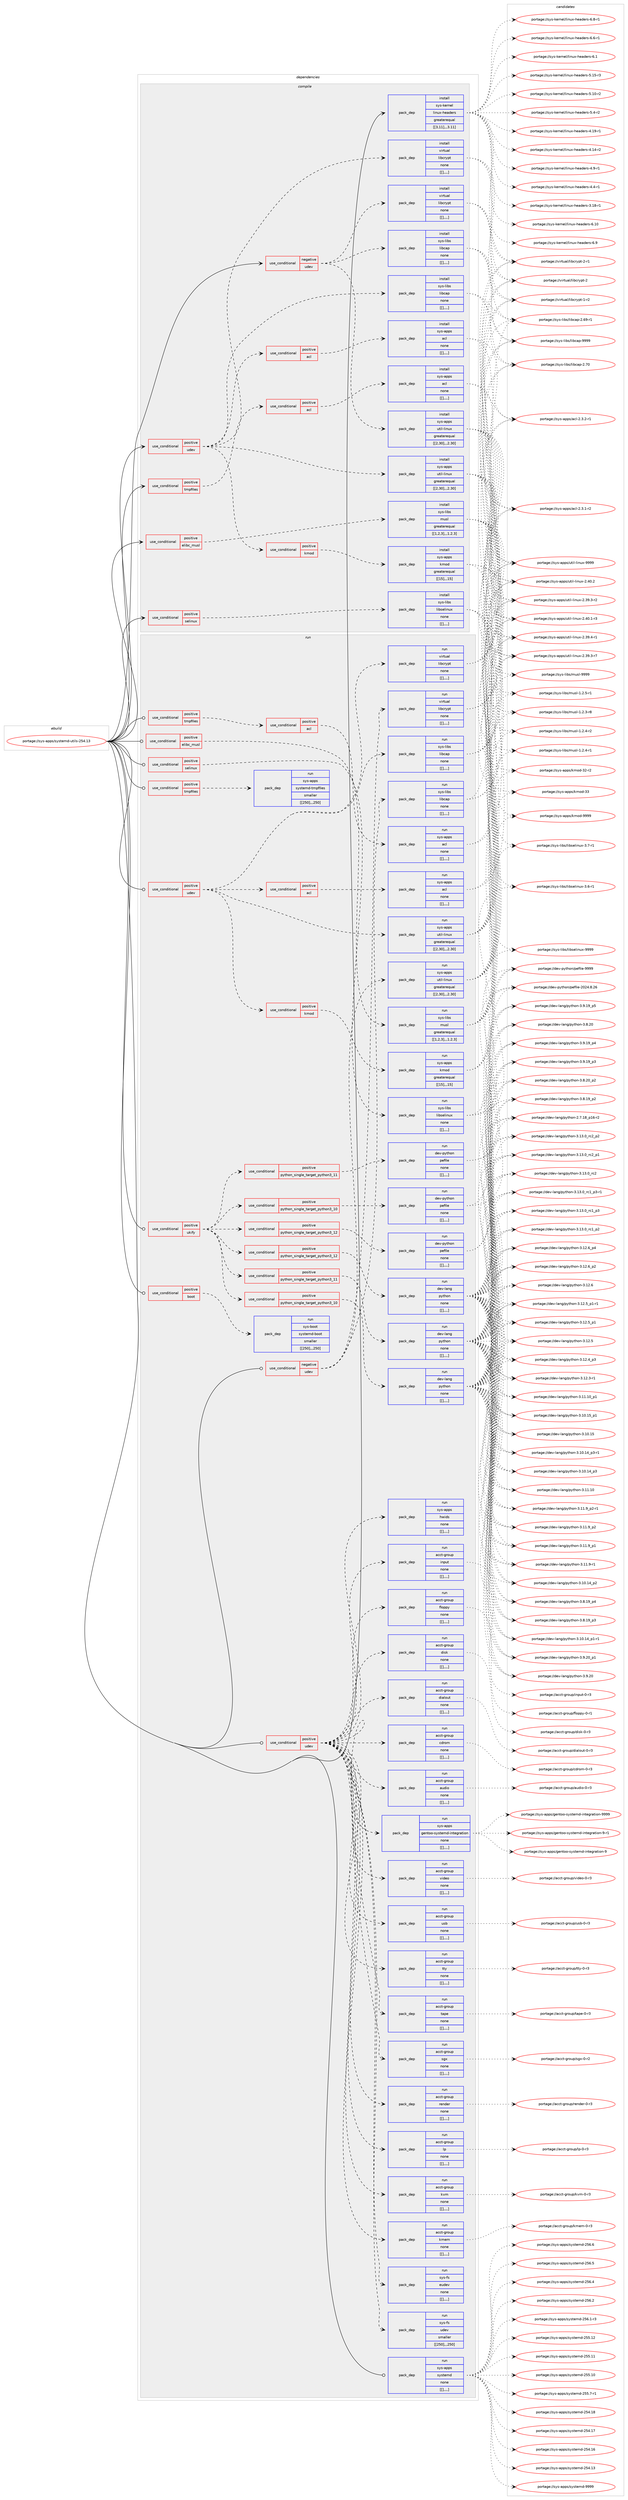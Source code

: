 digraph prolog {

# *************
# Graph options
# *************

newrank=true;
concentrate=true;
compound=true;
graph [rankdir=LR,fontname=Helvetica,fontsize=10,ranksep=1.5];#, ranksep=2.5, nodesep=0.2];
edge  [arrowhead=vee];
node  [fontname=Helvetica,fontsize=10];

# **********
# The ebuild
# **********

subgraph cluster_leftcol {
color=gray;
label=<<i>ebuild</i>>;
id [label="portage://sys-apps/systemd-utils-254.13", color=red, width=4, href="../sys-apps/systemd-utils-254.13.svg"];
}

# ****************
# The dependencies
# ****************

subgraph cluster_midcol {
color=gray;
label=<<i>dependencies</i>>;
subgraph cluster_compile {
fillcolor="#eeeeee";
style=filled;
label=<<i>compile</i>>;
subgraph cond7790 {
dependency20721 [label=<<TABLE BORDER="0" CELLBORDER="1" CELLSPACING="0" CELLPADDING="4"><TR><TD ROWSPAN="3" CELLPADDING="10">use_conditional</TD></TR><TR><TD>negative</TD></TR><TR><TD>udev</TD></TR></TABLE>>, shape=none, color=red];
subgraph pack12875 {
dependency20722 [label=<<TABLE BORDER="0" CELLBORDER="1" CELLSPACING="0" CELLPADDING="4" WIDTH="220"><TR><TD ROWSPAN="6" CELLPADDING="30">pack_dep</TD></TR><TR><TD WIDTH="110">install</TD></TR><TR><TD>sys-apps</TD></TR><TR><TD>util-linux</TD></TR><TR><TD>greaterequal</TD></TR><TR><TD>[[2,30],,,2.30]</TD></TR></TABLE>>, shape=none, color=blue];
}
dependency20721:e -> dependency20722:w [weight=20,style="dashed",arrowhead="vee"];
subgraph pack12876 {
dependency20723 [label=<<TABLE BORDER="0" CELLBORDER="1" CELLSPACING="0" CELLPADDING="4" WIDTH="220"><TR><TD ROWSPAN="6" CELLPADDING="30">pack_dep</TD></TR><TR><TD WIDTH="110">install</TD></TR><TR><TD>sys-libs</TD></TR><TR><TD>libcap</TD></TR><TR><TD>none</TD></TR><TR><TD>[[],,,,]</TD></TR></TABLE>>, shape=none, color=blue];
}
dependency20721:e -> dependency20723:w [weight=20,style="dashed",arrowhead="vee"];
subgraph pack12877 {
dependency20724 [label=<<TABLE BORDER="0" CELLBORDER="1" CELLSPACING="0" CELLPADDING="4" WIDTH="220"><TR><TD ROWSPAN="6" CELLPADDING="30">pack_dep</TD></TR><TR><TD WIDTH="110">install</TD></TR><TR><TD>virtual</TD></TR><TR><TD>libcrypt</TD></TR><TR><TD>none</TD></TR><TR><TD>[[],,,,]</TD></TR></TABLE>>, shape=none, color=blue];
}
dependency20721:e -> dependency20724:w [weight=20,style="dashed",arrowhead="vee"];
}
id:e -> dependency20721:w [weight=20,style="solid",arrowhead="vee"];
subgraph cond7791 {
dependency20725 [label=<<TABLE BORDER="0" CELLBORDER="1" CELLSPACING="0" CELLPADDING="4"><TR><TD ROWSPAN="3" CELLPADDING="10">use_conditional</TD></TR><TR><TD>positive</TD></TR><TR><TD>elibc_musl</TD></TR></TABLE>>, shape=none, color=red];
subgraph pack12878 {
dependency20726 [label=<<TABLE BORDER="0" CELLBORDER="1" CELLSPACING="0" CELLPADDING="4" WIDTH="220"><TR><TD ROWSPAN="6" CELLPADDING="30">pack_dep</TD></TR><TR><TD WIDTH="110">install</TD></TR><TR><TD>sys-libs</TD></TR><TR><TD>musl</TD></TR><TR><TD>greaterequal</TD></TR><TR><TD>[[1,2,3],,,1.2.3]</TD></TR></TABLE>>, shape=none, color=blue];
}
dependency20725:e -> dependency20726:w [weight=20,style="dashed",arrowhead="vee"];
}
id:e -> dependency20725:w [weight=20,style="solid",arrowhead="vee"];
subgraph cond7792 {
dependency20727 [label=<<TABLE BORDER="0" CELLBORDER="1" CELLSPACING="0" CELLPADDING="4"><TR><TD ROWSPAN="3" CELLPADDING="10">use_conditional</TD></TR><TR><TD>positive</TD></TR><TR><TD>selinux</TD></TR></TABLE>>, shape=none, color=red];
subgraph pack12879 {
dependency20728 [label=<<TABLE BORDER="0" CELLBORDER="1" CELLSPACING="0" CELLPADDING="4" WIDTH="220"><TR><TD ROWSPAN="6" CELLPADDING="30">pack_dep</TD></TR><TR><TD WIDTH="110">install</TD></TR><TR><TD>sys-libs</TD></TR><TR><TD>libselinux</TD></TR><TR><TD>none</TD></TR><TR><TD>[[],,,,]</TD></TR></TABLE>>, shape=none, color=blue];
}
dependency20727:e -> dependency20728:w [weight=20,style="dashed",arrowhead="vee"];
}
id:e -> dependency20727:w [weight=20,style="solid",arrowhead="vee"];
subgraph cond7793 {
dependency20729 [label=<<TABLE BORDER="0" CELLBORDER="1" CELLSPACING="0" CELLPADDING="4"><TR><TD ROWSPAN="3" CELLPADDING="10">use_conditional</TD></TR><TR><TD>positive</TD></TR><TR><TD>tmpfiles</TD></TR></TABLE>>, shape=none, color=red];
subgraph cond7794 {
dependency20730 [label=<<TABLE BORDER="0" CELLBORDER="1" CELLSPACING="0" CELLPADDING="4"><TR><TD ROWSPAN="3" CELLPADDING="10">use_conditional</TD></TR><TR><TD>positive</TD></TR><TR><TD>acl</TD></TR></TABLE>>, shape=none, color=red];
subgraph pack12880 {
dependency20731 [label=<<TABLE BORDER="0" CELLBORDER="1" CELLSPACING="0" CELLPADDING="4" WIDTH="220"><TR><TD ROWSPAN="6" CELLPADDING="30">pack_dep</TD></TR><TR><TD WIDTH="110">install</TD></TR><TR><TD>sys-apps</TD></TR><TR><TD>acl</TD></TR><TR><TD>none</TD></TR><TR><TD>[[],,,,]</TD></TR></TABLE>>, shape=none, color=blue];
}
dependency20730:e -> dependency20731:w [weight=20,style="dashed",arrowhead="vee"];
}
dependency20729:e -> dependency20730:w [weight=20,style="dashed",arrowhead="vee"];
}
id:e -> dependency20729:w [weight=20,style="solid",arrowhead="vee"];
subgraph cond7795 {
dependency20732 [label=<<TABLE BORDER="0" CELLBORDER="1" CELLSPACING="0" CELLPADDING="4"><TR><TD ROWSPAN="3" CELLPADDING="10">use_conditional</TD></TR><TR><TD>positive</TD></TR><TR><TD>udev</TD></TR></TABLE>>, shape=none, color=red];
subgraph pack12881 {
dependency20733 [label=<<TABLE BORDER="0" CELLBORDER="1" CELLSPACING="0" CELLPADDING="4" WIDTH="220"><TR><TD ROWSPAN="6" CELLPADDING="30">pack_dep</TD></TR><TR><TD WIDTH="110">install</TD></TR><TR><TD>sys-apps</TD></TR><TR><TD>util-linux</TD></TR><TR><TD>greaterequal</TD></TR><TR><TD>[[2,30],,,2.30]</TD></TR></TABLE>>, shape=none, color=blue];
}
dependency20732:e -> dependency20733:w [weight=20,style="dashed",arrowhead="vee"];
subgraph pack12882 {
dependency20734 [label=<<TABLE BORDER="0" CELLBORDER="1" CELLSPACING="0" CELLPADDING="4" WIDTH="220"><TR><TD ROWSPAN="6" CELLPADDING="30">pack_dep</TD></TR><TR><TD WIDTH="110">install</TD></TR><TR><TD>sys-libs</TD></TR><TR><TD>libcap</TD></TR><TR><TD>none</TD></TR><TR><TD>[[],,,,]</TD></TR></TABLE>>, shape=none, color=blue];
}
dependency20732:e -> dependency20734:w [weight=20,style="dashed",arrowhead="vee"];
subgraph pack12883 {
dependency20735 [label=<<TABLE BORDER="0" CELLBORDER="1" CELLSPACING="0" CELLPADDING="4" WIDTH="220"><TR><TD ROWSPAN="6" CELLPADDING="30">pack_dep</TD></TR><TR><TD WIDTH="110">install</TD></TR><TR><TD>virtual</TD></TR><TR><TD>libcrypt</TD></TR><TR><TD>none</TD></TR><TR><TD>[[],,,,]</TD></TR></TABLE>>, shape=none, color=blue];
}
dependency20732:e -> dependency20735:w [weight=20,style="dashed",arrowhead="vee"];
subgraph cond7796 {
dependency20736 [label=<<TABLE BORDER="0" CELLBORDER="1" CELLSPACING="0" CELLPADDING="4"><TR><TD ROWSPAN="3" CELLPADDING="10">use_conditional</TD></TR><TR><TD>positive</TD></TR><TR><TD>acl</TD></TR></TABLE>>, shape=none, color=red];
subgraph pack12884 {
dependency20737 [label=<<TABLE BORDER="0" CELLBORDER="1" CELLSPACING="0" CELLPADDING="4" WIDTH="220"><TR><TD ROWSPAN="6" CELLPADDING="30">pack_dep</TD></TR><TR><TD WIDTH="110">install</TD></TR><TR><TD>sys-apps</TD></TR><TR><TD>acl</TD></TR><TR><TD>none</TD></TR><TR><TD>[[],,,,]</TD></TR></TABLE>>, shape=none, color=blue];
}
dependency20736:e -> dependency20737:w [weight=20,style="dashed",arrowhead="vee"];
}
dependency20732:e -> dependency20736:w [weight=20,style="dashed",arrowhead="vee"];
subgraph cond7797 {
dependency20738 [label=<<TABLE BORDER="0" CELLBORDER="1" CELLSPACING="0" CELLPADDING="4"><TR><TD ROWSPAN="3" CELLPADDING="10">use_conditional</TD></TR><TR><TD>positive</TD></TR><TR><TD>kmod</TD></TR></TABLE>>, shape=none, color=red];
subgraph pack12885 {
dependency20739 [label=<<TABLE BORDER="0" CELLBORDER="1" CELLSPACING="0" CELLPADDING="4" WIDTH="220"><TR><TD ROWSPAN="6" CELLPADDING="30">pack_dep</TD></TR><TR><TD WIDTH="110">install</TD></TR><TR><TD>sys-apps</TD></TR><TR><TD>kmod</TD></TR><TR><TD>greaterequal</TD></TR><TR><TD>[[15],,,15]</TD></TR></TABLE>>, shape=none, color=blue];
}
dependency20738:e -> dependency20739:w [weight=20,style="dashed",arrowhead="vee"];
}
dependency20732:e -> dependency20738:w [weight=20,style="dashed",arrowhead="vee"];
}
id:e -> dependency20732:w [weight=20,style="solid",arrowhead="vee"];
subgraph pack12886 {
dependency20740 [label=<<TABLE BORDER="0" CELLBORDER="1" CELLSPACING="0" CELLPADDING="4" WIDTH="220"><TR><TD ROWSPAN="6" CELLPADDING="30">pack_dep</TD></TR><TR><TD WIDTH="110">install</TD></TR><TR><TD>sys-kernel</TD></TR><TR><TD>linux-headers</TD></TR><TR><TD>greaterequal</TD></TR><TR><TD>[[3,11],,,3.11]</TD></TR></TABLE>>, shape=none, color=blue];
}
id:e -> dependency20740:w [weight=20,style="solid",arrowhead="vee"];
}
subgraph cluster_compileandrun {
fillcolor="#eeeeee";
style=filled;
label=<<i>compile and run</i>>;
}
subgraph cluster_run {
fillcolor="#eeeeee";
style=filled;
label=<<i>run</i>>;
subgraph cond7798 {
dependency20741 [label=<<TABLE BORDER="0" CELLBORDER="1" CELLSPACING="0" CELLPADDING="4"><TR><TD ROWSPAN="3" CELLPADDING="10">use_conditional</TD></TR><TR><TD>negative</TD></TR><TR><TD>udev</TD></TR></TABLE>>, shape=none, color=red];
subgraph pack12887 {
dependency20742 [label=<<TABLE BORDER="0" CELLBORDER="1" CELLSPACING="0" CELLPADDING="4" WIDTH="220"><TR><TD ROWSPAN="6" CELLPADDING="30">pack_dep</TD></TR><TR><TD WIDTH="110">run</TD></TR><TR><TD>sys-apps</TD></TR><TR><TD>util-linux</TD></TR><TR><TD>greaterequal</TD></TR><TR><TD>[[2,30],,,2.30]</TD></TR></TABLE>>, shape=none, color=blue];
}
dependency20741:e -> dependency20742:w [weight=20,style="dashed",arrowhead="vee"];
subgraph pack12888 {
dependency20743 [label=<<TABLE BORDER="0" CELLBORDER="1" CELLSPACING="0" CELLPADDING="4" WIDTH="220"><TR><TD ROWSPAN="6" CELLPADDING="30">pack_dep</TD></TR><TR><TD WIDTH="110">run</TD></TR><TR><TD>sys-libs</TD></TR><TR><TD>libcap</TD></TR><TR><TD>none</TD></TR><TR><TD>[[],,,,]</TD></TR></TABLE>>, shape=none, color=blue];
}
dependency20741:e -> dependency20743:w [weight=20,style="dashed",arrowhead="vee"];
subgraph pack12889 {
dependency20744 [label=<<TABLE BORDER="0" CELLBORDER="1" CELLSPACING="0" CELLPADDING="4" WIDTH="220"><TR><TD ROWSPAN="6" CELLPADDING="30">pack_dep</TD></TR><TR><TD WIDTH="110">run</TD></TR><TR><TD>virtual</TD></TR><TR><TD>libcrypt</TD></TR><TR><TD>none</TD></TR><TR><TD>[[],,,,]</TD></TR></TABLE>>, shape=none, color=blue];
}
dependency20741:e -> dependency20744:w [weight=20,style="dashed",arrowhead="vee"];
}
id:e -> dependency20741:w [weight=20,style="solid",arrowhead="odot"];
subgraph cond7799 {
dependency20745 [label=<<TABLE BORDER="0" CELLBORDER="1" CELLSPACING="0" CELLPADDING="4"><TR><TD ROWSPAN="3" CELLPADDING="10">use_conditional</TD></TR><TR><TD>positive</TD></TR><TR><TD>boot</TD></TR></TABLE>>, shape=none, color=red];
subgraph pack12890 {
dependency20746 [label=<<TABLE BORDER="0" CELLBORDER="1" CELLSPACING="0" CELLPADDING="4" WIDTH="220"><TR><TD ROWSPAN="6" CELLPADDING="30">pack_dep</TD></TR><TR><TD WIDTH="110">run</TD></TR><TR><TD>sys-boot</TD></TR><TR><TD>systemd-boot</TD></TR><TR><TD>smaller</TD></TR><TR><TD>[[250],,,250]</TD></TR></TABLE>>, shape=none, color=blue];
}
dependency20745:e -> dependency20746:w [weight=20,style="dashed",arrowhead="vee"];
}
id:e -> dependency20745:w [weight=20,style="solid",arrowhead="odot"];
subgraph cond7800 {
dependency20747 [label=<<TABLE BORDER="0" CELLBORDER="1" CELLSPACING="0" CELLPADDING="4"><TR><TD ROWSPAN="3" CELLPADDING="10">use_conditional</TD></TR><TR><TD>positive</TD></TR><TR><TD>elibc_musl</TD></TR></TABLE>>, shape=none, color=red];
subgraph pack12891 {
dependency20748 [label=<<TABLE BORDER="0" CELLBORDER="1" CELLSPACING="0" CELLPADDING="4" WIDTH="220"><TR><TD ROWSPAN="6" CELLPADDING="30">pack_dep</TD></TR><TR><TD WIDTH="110">run</TD></TR><TR><TD>sys-libs</TD></TR><TR><TD>musl</TD></TR><TR><TD>greaterequal</TD></TR><TR><TD>[[1,2,3],,,1.2.3]</TD></TR></TABLE>>, shape=none, color=blue];
}
dependency20747:e -> dependency20748:w [weight=20,style="dashed",arrowhead="vee"];
}
id:e -> dependency20747:w [weight=20,style="solid",arrowhead="odot"];
subgraph cond7801 {
dependency20749 [label=<<TABLE BORDER="0" CELLBORDER="1" CELLSPACING="0" CELLPADDING="4"><TR><TD ROWSPAN="3" CELLPADDING="10">use_conditional</TD></TR><TR><TD>positive</TD></TR><TR><TD>selinux</TD></TR></TABLE>>, shape=none, color=red];
subgraph pack12892 {
dependency20750 [label=<<TABLE BORDER="0" CELLBORDER="1" CELLSPACING="0" CELLPADDING="4" WIDTH="220"><TR><TD ROWSPAN="6" CELLPADDING="30">pack_dep</TD></TR><TR><TD WIDTH="110">run</TD></TR><TR><TD>sys-libs</TD></TR><TR><TD>libselinux</TD></TR><TR><TD>none</TD></TR><TR><TD>[[],,,,]</TD></TR></TABLE>>, shape=none, color=blue];
}
dependency20749:e -> dependency20750:w [weight=20,style="dashed",arrowhead="vee"];
}
id:e -> dependency20749:w [weight=20,style="solid",arrowhead="odot"];
subgraph cond7802 {
dependency20751 [label=<<TABLE BORDER="0" CELLBORDER="1" CELLSPACING="0" CELLPADDING="4"><TR><TD ROWSPAN="3" CELLPADDING="10">use_conditional</TD></TR><TR><TD>positive</TD></TR><TR><TD>tmpfiles</TD></TR></TABLE>>, shape=none, color=red];
subgraph cond7803 {
dependency20752 [label=<<TABLE BORDER="0" CELLBORDER="1" CELLSPACING="0" CELLPADDING="4"><TR><TD ROWSPAN="3" CELLPADDING="10">use_conditional</TD></TR><TR><TD>positive</TD></TR><TR><TD>acl</TD></TR></TABLE>>, shape=none, color=red];
subgraph pack12893 {
dependency20753 [label=<<TABLE BORDER="0" CELLBORDER="1" CELLSPACING="0" CELLPADDING="4" WIDTH="220"><TR><TD ROWSPAN="6" CELLPADDING="30">pack_dep</TD></TR><TR><TD WIDTH="110">run</TD></TR><TR><TD>sys-apps</TD></TR><TR><TD>acl</TD></TR><TR><TD>none</TD></TR><TR><TD>[[],,,,]</TD></TR></TABLE>>, shape=none, color=blue];
}
dependency20752:e -> dependency20753:w [weight=20,style="dashed",arrowhead="vee"];
}
dependency20751:e -> dependency20752:w [weight=20,style="dashed",arrowhead="vee"];
}
id:e -> dependency20751:w [weight=20,style="solid",arrowhead="odot"];
subgraph cond7804 {
dependency20754 [label=<<TABLE BORDER="0" CELLBORDER="1" CELLSPACING="0" CELLPADDING="4"><TR><TD ROWSPAN="3" CELLPADDING="10">use_conditional</TD></TR><TR><TD>positive</TD></TR><TR><TD>tmpfiles</TD></TR></TABLE>>, shape=none, color=red];
subgraph pack12894 {
dependency20755 [label=<<TABLE BORDER="0" CELLBORDER="1" CELLSPACING="0" CELLPADDING="4" WIDTH="220"><TR><TD ROWSPAN="6" CELLPADDING="30">pack_dep</TD></TR><TR><TD WIDTH="110">run</TD></TR><TR><TD>sys-apps</TD></TR><TR><TD>systemd-tmpfiles</TD></TR><TR><TD>smaller</TD></TR><TR><TD>[[250],,,250]</TD></TR></TABLE>>, shape=none, color=blue];
}
dependency20754:e -> dependency20755:w [weight=20,style="dashed",arrowhead="vee"];
}
id:e -> dependency20754:w [weight=20,style="solid",arrowhead="odot"];
subgraph cond7805 {
dependency20756 [label=<<TABLE BORDER="0" CELLBORDER="1" CELLSPACING="0" CELLPADDING="4"><TR><TD ROWSPAN="3" CELLPADDING="10">use_conditional</TD></TR><TR><TD>positive</TD></TR><TR><TD>udev</TD></TR></TABLE>>, shape=none, color=red];
subgraph pack12895 {
dependency20757 [label=<<TABLE BORDER="0" CELLBORDER="1" CELLSPACING="0" CELLPADDING="4" WIDTH="220"><TR><TD ROWSPAN="6" CELLPADDING="30">pack_dep</TD></TR><TR><TD WIDTH="110">run</TD></TR><TR><TD>acct-group</TD></TR><TR><TD>audio</TD></TR><TR><TD>none</TD></TR><TR><TD>[[],,,,]</TD></TR></TABLE>>, shape=none, color=blue];
}
dependency20756:e -> dependency20757:w [weight=20,style="dashed",arrowhead="vee"];
subgraph pack12896 {
dependency20758 [label=<<TABLE BORDER="0" CELLBORDER="1" CELLSPACING="0" CELLPADDING="4" WIDTH="220"><TR><TD ROWSPAN="6" CELLPADDING="30">pack_dep</TD></TR><TR><TD WIDTH="110">run</TD></TR><TR><TD>acct-group</TD></TR><TR><TD>cdrom</TD></TR><TR><TD>none</TD></TR><TR><TD>[[],,,,]</TD></TR></TABLE>>, shape=none, color=blue];
}
dependency20756:e -> dependency20758:w [weight=20,style="dashed",arrowhead="vee"];
subgraph pack12897 {
dependency20759 [label=<<TABLE BORDER="0" CELLBORDER="1" CELLSPACING="0" CELLPADDING="4" WIDTH="220"><TR><TD ROWSPAN="6" CELLPADDING="30">pack_dep</TD></TR><TR><TD WIDTH="110">run</TD></TR><TR><TD>acct-group</TD></TR><TR><TD>dialout</TD></TR><TR><TD>none</TD></TR><TR><TD>[[],,,,]</TD></TR></TABLE>>, shape=none, color=blue];
}
dependency20756:e -> dependency20759:w [weight=20,style="dashed",arrowhead="vee"];
subgraph pack12898 {
dependency20760 [label=<<TABLE BORDER="0" CELLBORDER="1" CELLSPACING="0" CELLPADDING="4" WIDTH="220"><TR><TD ROWSPAN="6" CELLPADDING="30">pack_dep</TD></TR><TR><TD WIDTH="110">run</TD></TR><TR><TD>acct-group</TD></TR><TR><TD>disk</TD></TR><TR><TD>none</TD></TR><TR><TD>[[],,,,]</TD></TR></TABLE>>, shape=none, color=blue];
}
dependency20756:e -> dependency20760:w [weight=20,style="dashed",arrowhead="vee"];
subgraph pack12899 {
dependency20761 [label=<<TABLE BORDER="0" CELLBORDER="1" CELLSPACING="0" CELLPADDING="4" WIDTH="220"><TR><TD ROWSPAN="6" CELLPADDING="30">pack_dep</TD></TR><TR><TD WIDTH="110">run</TD></TR><TR><TD>acct-group</TD></TR><TR><TD>floppy</TD></TR><TR><TD>none</TD></TR><TR><TD>[[],,,,]</TD></TR></TABLE>>, shape=none, color=blue];
}
dependency20756:e -> dependency20761:w [weight=20,style="dashed",arrowhead="vee"];
subgraph pack12900 {
dependency20762 [label=<<TABLE BORDER="0" CELLBORDER="1" CELLSPACING="0" CELLPADDING="4" WIDTH="220"><TR><TD ROWSPAN="6" CELLPADDING="30">pack_dep</TD></TR><TR><TD WIDTH="110">run</TD></TR><TR><TD>acct-group</TD></TR><TR><TD>input</TD></TR><TR><TD>none</TD></TR><TR><TD>[[],,,,]</TD></TR></TABLE>>, shape=none, color=blue];
}
dependency20756:e -> dependency20762:w [weight=20,style="dashed",arrowhead="vee"];
subgraph pack12901 {
dependency20763 [label=<<TABLE BORDER="0" CELLBORDER="1" CELLSPACING="0" CELLPADDING="4" WIDTH="220"><TR><TD ROWSPAN="6" CELLPADDING="30">pack_dep</TD></TR><TR><TD WIDTH="110">run</TD></TR><TR><TD>acct-group</TD></TR><TR><TD>kmem</TD></TR><TR><TD>none</TD></TR><TR><TD>[[],,,,]</TD></TR></TABLE>>, shape=none, color=blue];
}
dependency20756:e -> dependency20763:w [weight=20,style="dashed",arrowhead="vee"];
subgraph pack12902 {
dependency20764 [label=<<TABLE BORDER="0" CELLBORDER="1" CELLSPACING="0" CELLPADDING="4" WIDTH="220"><TR><TD ROWSPAN="6" CELLPADDING="30">pack_dep</TD></TR><TR><TD WIDTH="110">run</TD></TR><TR><TD>acct-group</TD></TR><TR><TD>kvm</TD></TR><TR><TD>none</TD></TR><TR><TD>[[],,,,]</TD></TR></TABLE>>, shape=none, color=blue];
}
dependency20756:e -> dependency20764:w [weight=20,style="dashed",arrowhead="vee"];
subgraph pack12903 {
dependency20765 [label=<<TABLE BORDER="0" CELLBORDER="1" CELLSPACING="0" CELLPADDING="4" WIDTH="220"><TR><TD ROWSPAN="6" CELLPADDING="30">pack_dep</TD></TR><TR><TD WIDTH="110">run</TD></TR><TR><TD>acct-group</TD></TR><TR><TD>lp</TD></TR><TR><TD>none</TD></TR><TR><TD>[[],,,,]</TD></TR></TABLE>>, shape=none, color=blue];
}
dependency20756:e -> dependency20765:w [weight=20,style="dashed",arrowhead="vee"];
subgraph pack12904 {
dependency20766 [label=<<TABLE BORDER="0" CELLBORDER="1" CELLSPACING="0" CELLPADDING="4" WIDTH="220"><TR><TD ROWSPAN="6" CELLPADDING="30">pack_dep</TD></TR><TR><TD WIDTH="110">run</TD></TR><TR><TD>acct-group</TD></TR><TR><TD>render</TD></TR><TR><TD>none</TD></TR><TR><TD>[[],,,,]</TD></TR></TABLE>>, shape=none, color=blue];
}
dependency20756:e -> dependency20766:w [weight=20,style="dashed",arrowhead="vee"];
subgraph pack12905 {
dependency20767 [label=<<TABLE BORDER="0" CELLBORDER="1" CELLSPACING="0" CELLPADDING="4" WIDTH="220"><TR><TD ROWSPAN="6" CELLPADDING="30">pack_dep</TD></TR><TR><TD WIDTH="110">run</TD></TR><TR><TD>acct-group</TD></TR><TR><TD>sgx</TD></TR><TR><TD>none</TD></TR><TR><TD>[[],,,,]</TD></TR></TABLE>>, shape=none, color=blue];
}
dependency20756:e -> dependency20767:w [weight=20,style="dashed",arrowhead="vee"];
subgraph pack12906 {
dependency20768 [label=<<TABLE BORDER="0" CELLBORDER="1" CELLSPACING="0" CELLPADDING="4" WIDTH="220"><TR><TD ROWSPAN="6" CELLPADDING="30">pack_dep</TD></TR><TR><TD WIDTH="110">run</TD></TR><TR><TD>acct-group</TD></TR><TR><TD>tape</TD></TR><TR><TD>none</TD></TR><TR><TD>[[],,,,]</TD></TR></TABLE>>, shape=none, color=blue];
}
dependency20756:e -> dependency20768:w [weight=20,style="dashed",arrowhead="vee"];
subgraph pack12907 {
dependency20769 [label=<<TABLE BORDER="0" CELLBORDER="1" CELLSPACING="0" CELLPADDING="4" WIDTH="220"><TR><TD ROWSPAN="6" CELLPADDING="30">pack_dep</TD></TR><TR><TD WIDTH="110">run</TD></TR><TR><TD>acct-group</TD></TR><TR><TD>tty</TD></TR><TR><TD>none</TD></TR><TR><TD>[[],,,,]</TD></TR></TABLE>>, shape=none, color=blue];
}
dependency20756:e -> dependency20769:w [weight=20,style="dashed",arrowhead="vee"];
subgraph pack12908 {
dependency20770 [label=<<TABLE BORDER="0" CELLBORDER="1" CELLSPACING="0" CELLPADDING="4" WIDTH="220"><TR><TD ROWSPAN="6" CELLPADDING="30">pack_dep</TD></TR><TR><TD WIDTH="110">run</TD></TR><TR><TD>acct-group</TD></TR><TR><TD>usb</TD></TR><TR><TD>none</TD></TR><TR><TD>[[],,,,]</TD></TR></TABLE>>, shape=none, color=blue];
}
dependency20756:e -> dependency20770:w [weight=20,style="dashed",arrowhead="vee"];
subgraph pack12909 {
dependency20771 [label=<<TABLE BORDER="0" CELLBORDER="1" CELLSPACING="0" CELLPADDING="4" WIDTH="220"><TR><TD ROWSPAN="6" CELLPADDING="30">pack_dep</TD></TR><TR><TD WIDTH="110">run</TD></TR><TR><TD>acct-group</TD></TR><TR><TD>video</TD></TR><TR><TD>none</TD></TR><TR><TD>[[],,,,]</TD></TR></TABLE>>, shape=none, color=blue];
}
dependency20756:e -> dependency20771:w [weight=20,style="dashed",arrowhead="vee"];
subgraph pack12910 {
dependency20772 [label=<<TABLE BORDER="0" CELLBORDER="1" CELLSPACING="0" CELLPADDING="4" WIDTH="220"><TR><TD ROWSPAN="6" CELLPADDING="30">pack_dep</TD></TR><TR><TD WIDTH="110">run</TD></TR><TR><TD>sys-apps</TD></TR><TR><TD>gentoo-systemd-integration</TD></TR><TR><TD>none</TD></TR><TR><TD>[[],,,,]</TD></TR></TABLE>>, shape=none, color=blue];
}
dependency20756:e -> dependency20772:w [weight=20,style="dashed",arrowhead="vee"];
subgraph pack12911 {
dependency20773 [label=<<TABLE BORDER="0" CELLBORDER="1" CELLSPACING="0" CELLPADDING="4" WIDTH="220"><TR><TD ROWSPAN="6" CELLPADDING="30">pack_dep</TD></TR><TR><TD WIDTH="110">run</TD></TR><TR><TD>sys-apps</TD></TR><TR><TD>hwids</TD></TR><TR><TD>none</TD></TR><TR><TD>[[],,,,]</TD></TR></TABLE>>, shape=none, color=blue];
}
dependency20756:e -> dependency20773:w [weight=20,style="dashed",arrowhead="vee"];
subgraph pack12912 {
dependency20774 [label=<<TABLE BORDER="0" CELLBORDER="1" CELLSPACING="0" CELLPADDING="4" WIDTH="220"><TR><TD ROWSPAN="6" CELLPADDING="30">pack_dep</TD></TR><TR><TD WIDTH="110">run</TD></TR><TR><TD>sys-fs</TD></TR><TR><TD>udev</TD></TR><TR><TD>smaller</TD></TR><TR><TD>[[250],,,250]</TD></TR></TABLE>>, shape=none, color=blue];
}
dependency20756:e -> dependency20774:w [weight=20,style="dashed",arrowhead="vee"];
subgraph pack12913 {
dependency20775 [label=<<TABLE BORDER="0" CELLBORDER="1" CELLSPACING="0" CELLPADDING="4" WIDTH="220"><TR><TD ROWSPAN="6" CELLPADDING="30">pack_dep</TD></TR><TR><TD WIDTH="110">run</TD></TR><TR><TD>sys-fs</TD></TR><TR><TD>eudev</TD></TR><TR><TD>none</TD></TR><TR><TD>[[],,,,]</TD></TR></TABLE>>, shape=none, color=blue];
}
dependency20756:e -> dependency20775:w [weight=20,style="dashed",arrowhead="vee"];
}
id:e -> dependency20756:w [weight=20,style="solid",arrowhead="odot"];
subgraph cond7806 {
dependency20776 [label=<<TABLE BORDER="0" CELLBORDER="1" CELLSPACING="0" CELLPADDING="4"><TR><TD ROWSPAN="3" CELLPADDING="10">use_conditional</TD></TR><TR><TD>positive</TD></TR><TR><TD>udev</TD></TR></TABLE>>, shape=none, color=red];
subgraph pack12914 {
dependency20777 [label=<<TABLE BORDER="0" CELLBORDER="1" CELLSPACING="0" CELLPADDING="4" WIDTH="220"><TR><TD ROWSPAN="6" CELLPADDING="30">pack_dep</TD></TR><TR><TD WIDTH="110">run</TD></TR><TR><TD>sys-apps</TD></TR><TR><TD>util-linux</TD></TR><TR><TD>greaterequal</TD></TR><TR><TD>[[2,30],,,2.30]</TD></TR></TABLE>>, shape=none, color=blue];
}
dependency20776:e -> dependency20777:w [weight=20,style="dashed",arrowhead="vee"];
subgraph pack12915 {
dependency20778 [label=<<TABLE BORDER="0" CELLBORDER="1" CELLSPACING="0" CELLPADDING="4" WIDTH="220"><TR><TD ROWSPAN="6" CELLPADDING="30">pack_dep</TD></TR><TR><TD WIDTH="110">run</TD></TR><TR><TD>sys-libs</TD></TR><TR><TD>libcap</TD></TR><TR><TD>none</TD></TR><TR><TD>[[],,,,]</TD></TR></TABLE>>, shape=none, color=blue];
}
dependency20776:e -> dependency20778:w [weight=20,style="dashed",arrowhead="vee"];
subgraph pack12916 {
dependency20779 [label=<<TABLE BORDER="0" CELLBORDER="1" CELLSPACING="0" CELLPADDING="4" WIDTH="220"><TR><TD ROWSPAN="6" CELLPADDING="30">pack_dep</TD></TR><TR><TD WIDTH="110">run</TD></TR><TR><TD>virtual</TD></TR><TR><TD>libcrypt</TD></TR><TR><TD>none</TD></TR><TR><TD>[[],,,,]</TD></TR></TABLE>>, shape=none, color=blue];
}
dependency20776:e -> dependency20779:w [weight=20,style="dashed",arrowhead="vee"];
subgraph cond7807 {
dependency20780 [label=<<TABLE BORDER="0" CELLBORDER="1" CELLSPACING="0" CELLPADDING="4"><TR><TD ROWSPAN="3" CELLPADDING="10">use_conditional</TD></TR><TR><TD>positive</TD></TR><TR><TD>acl</TD></TR></TABLE>>, shape=none, color=red];
subgraph pack12917 {
dependency20781 [label=<<TABLE BORDER="0" CELLBORDER="1" CELLSPACING="0" CELLPADDING="4" WIDTH="220"><TR><TD ROWSPAN="6" CELLPADDING="30">pack_dep</TD></TR><TR><TD WIDTH="110">run</TD></TR><TR><TD>sys-apps</TD></TR><TR><TD>acl</TD></TR><TR><TD>none</TD></TR><TR><TD>[[],,,,]</TD></TR></TABLE>>, shape=none, color=blue];
}
dependency20780:e -> dependency20781:w [weight=20,style="dashed",arrowhead="vee"];
}
dependency20776:e -> dependency20780:w [weight=20,style="dashed",arrowhead="vee"];
subgraph cond7808 {
dependency20782 [label=<<TABLE BORDER="0" CELLBORDER="1" CELLSPACING="0" CELLPADDING="4"><TR><TD ROWSPAN="3" CELLPADDING="10">use_conditional</TD></TR><TR><TD>positive</TD></TR><TR><TD>kmod</TD></TR></TABLE>>, shape=none, color=red];
subgraph pack12918 {
dependency20783 [label=<<TABLE BORDER="0" CELLBORDER="1" CELLSPACING="0" CELLPADDING="4" WIDTH="220"><TR><TD ROWSPAN="6" CELLPADDING="30">pack_dep</TD></TR><TR><TD WIDTH="110">run</TD></TR><TR><TD>sys-apps</TD></TR><TR><TD>kmod</TD></TR><TR><TD>greaterequal</TD></TR><TR><TD>[[15],,,15]</TD></TR></TABLE>>, shape=none, color=blue];
}
dependency20782:e -> dependency20783:w [weight=20,style="dashed",arrowhead="vee"];
}
dependency20776:e -> dependency20782:w [weight=20,style="dashed",arrowhead="vee"];
}
id:e -> dependency20776:w [weight=20,style="solid",arrowhead="odot"];
subgraph cond7809 {
dependency20784 [label=<<TABLE BORDER="0" CELLBORDER="1" CELLSPACING="0" CELLPADDING="4"><TR><TD ROWSPAN="3" CELLPADDING="10">use_conditional</TD></TR><TR><TD>positive</TD></TR><TR><TD>ukify</TD></TR></TABLE>>, shape=none, color=red];
subgraph cond7810 {
dependency20785 [label=<<TABLE BORDER="0" CELLBORDER="1" CELLSPACING="0" CELLPADDING="4"><TR><TD ROWSPAN="3" CELLPADDING="10">use_conditional</TD></TR><TR><TD>positive</TD></TR><TR><TD>python_single_target_python3_10</TD></TR></TABLE>>, shape=none, color=red];
subgraph pack12919 {
dependency20786 [label=<<TABLE BORDER="0" CELLBORDER="1" CELLSPACING="0" CELLPADDING="4" WIDTH="220"><TR><TD ROWSPAN="6" CELLPADDING="30">pack_dep</TD></TR><TR><TD WIDTH="110">run</TD></TR><TR><TD>dev-lang</TD></TR><TR><TD>python</TD></TR><TR><TD>none</TD></TR><TR><TD>[[],,,,]</TD></TR></TABLE>>, shape=none, color=blue];
}
dependency20785:e -> dependency20786:w [weight=20,style="dashed",arrowhead="vee"];
}
dependency20784:e -> dependency20785:w [weight=20,style="dashed",arrowhead="vee"];
subgraph cond7811 {
dependency20787 [label=<<TABLE BORDER="0" CELLBORDER="1" CELLSPACING="0" CELLPADDING="4"><TR><TD ROWSPAN="3" CELLPADDING="10">use_conditional</TD></TR><TR><TD>positive</TD></TR><TR><TD>python_single_target_python3_11</TD></TR></TABLE>>, shape=none, color=red];
subgraph pack12920 {
dependency20788 [label=<<TABLE BORDER="0" CELLBORDER="1" CELLSPACING="0" CELLPADDING="4" WIDTH="220"><TR><TD ROWSPAN="6" CELLPADDING="30">pack_dep</TD></TR><TR><TD WIDTH="110">run</TD></TR><TR><TD>dev-lang</TD></TR><TR><TD>python</TD></TR><TR><TD>none</TD></TR><TR><TD>[[],,,,]</TD></TR></TABLE>>, shape=none, color=blue];
}
dependency20787:e -> dependency20788:w [weight=20,style="dashed",arrowhead="vee"];
}
dependency20784:e -> dependency20787:w [weight=20,style="dashed",arrowhead="vee"];
subgraph cond7812 {
dependency20789 [label=<<TABLE BORDER="0" CELLBORDER="1" CELLSPACING="0" CELLPADDING="4"><TR><TD ROWSPAN="3" CELLPADDING="10">use_conditional</TD></TR><TR><TD>positive</TD></TR><TR><TD>python_single_target_python3_12</TD></TR></TABLE>>, shape=none, color=red];
subgraph pack12921 {
dependency20790 [label=<<TABLE BORDER="0" CELLBORDER="1" CELLSPACING="0" CELLPADDING="4" WIDTH="220"><TR><TD ROWSPAN="6" CELLPADDING="30">pack_dep</TD></TR><TR><TD WIDTH="110">run</TD></TR><TR><TD>dev-lang</TD></TR><TR><TD>python</TD></TR><TR><TD>none</TD></TR><TR><TD>[[],,,,]</TD></TR></TABLE>>, shape=none, color=blue];
}
dependency20789:e -> dependency20790:w [weight=20,style="dashed",arrowhead="vee"];
}
dependency20784:e -> dependency20789:w [weight=20,style="dashed",arrowhead="vee"];
subgraph cond7813 {
dependency20791 [label=<<TABLE BORDER="0" CELLBORDER="1" CELLSPACING="0" CELLPADDING="4"><TR><TD ROWSPAN="3" CELLPADDING="10">use_conditional</TD></TR><TR><TD>positive</TD></TR><TR><TD>python_single_target_python3_10</TD></TR></TABLE>>, shape=none, color=red];
subgraph pack12922 {
dependency20792 [label=<<TABLE BORDER="0" CELLBORDER="1" CELLSPACING="0" CELLPADDING="4" WIDTH="220"><TR><TD ROWSPAN="6" CELLPADDING="30">pack_dep</TD></TR><TR><TD WIDTH="110">run</TD></TR><TR><TD>dev-python</TD></TR><TR><TD>pefile</TD></TR><TR><TD>none</TD></TR><TR><TD>[[],,,,]</TD></TR></TABLE>>, shape=none, color=blue];
}
dependency20791:e -> dependency20792:w [weight=20,style="dashed",arrowhead="vee"];
}
dependency20784:e -> dependency20791:w [weight=20,style="dashed",arrowhead="vee"];
subgraph cond7814 {
dependency20793 [label=<<TABLE BORDER="0" CELLBORDER="1" CELLSPACING="0" CELLPADDING="4"><TR><TD ROWSPAN="3" CELLPADDING="10">use_conditional</TD></TR><TR><TD>positive</TD></TR><TR><TD>python_single_target_python3_11</TD></TR></TABLE>>, shape=none, color=red];
subgraph pack12923 {
dependency20794 [label=<<TABLE BORDER="0" CELLBORDER="1" CELLSPACING="0" CELLPADDING="4" WIDTH="220"><TR><TD ROWSPAN="6" CELLPADDING="30">pack_dep</TD></TR><TR><TD WIDTH="110">run</TD></TR><TR><TD>dev-python</TD></TR><TR><TD>pefile</TD></TR><TR><TD>none</TD></TR><TR><TD>[[],,,,]</TD></TR></TABLE>>, shape=none, color=blue];
}
dependency20793:e -> dependency20794:w [weight=20,style="dashed",arrowhead="vee"];
}
dependency20784:e -> dependency20793:w [weight=20,style="dashed",arrowhead="vee"];
subgraph cond7815 {
dependency20795 [label=<<TABLE BORDER="0" CELLBORDER="1" CELLSPACING="0" CELLPADDING="4"><TR><TD ROWSPAN="3" CELLPADDING="10">use_conditional</TD></TR><TR><TD>positive</TD></TR><TR><TD>python_single_target_python3_12</TD></TR></TABLE>>, shape=none, color=red];
subgraph pack12924 {
dependency20796 [label=<<TABLE BORDER="0" CELLBORDER="1" CELLSPACING="0" CELLPADDING="4" WIDTH="220"><TR><TD ROWSPAN="6" CELLPADDING="30">pack_dep</TD></TR><TR><TD WIDTH="110">run</TD></TR><TR><TD>dev-python</TD></TR><TR><TD>pefile</TD></TR><TR><TD>none</TD></TR><TR><TD>[[],,,,]</TD></TR></TABLE>>, shape=none, color=blue];
}
dependency20795:e -> dependency20796:w [weight=20,style="dashed",arrowhead="vee"];
}
dependency20784:e -> dependency20795:w [weight=20,style="dashed",arrowhead="vee"];
}
id:e -> dependency20784:w [weight=20,style="solid",arrowhead="odot"];
subgraph pack12925 {
dependency20797 [label=<<TABLE BORDER="0" CELLBORDER="1" CELLSPACING="0" CELLPADDING="4" WIDTH="220"><TR><TD ROWSPAN="6" CELLPADDING="30">pack_dep</TD></TR><TR><TD WIDTH="110">run</TD></TR><TR><TD>sys-apps</TD></TR><TR><TD>systemd</TD></TR><TR><TD>none</TD></TR><TR><TD>[[],,,,]</TD></TR></TABLE>>, shape=none, color=blue];
}
id:e -> dependency20797:w [weight=20,style="solid",arrowhead="odot"];
}
}

# **************
# The candidates
# **************

subgraph cluster_choices {
rank=same;
color=gray;
label=<<i>candidates</i>>;

subgraph choice12875 {
color=black;
nodesep=1;
choice115121115459711211211547117116105108451081051101171204557575757 [label="portage://sys-apps/util-linux-9999", color=red, width=4,href="../sys-apps/util-linux-9999.svg"];
choice1151211154597112112115471171161051084510810511011712045504652484650 [label="portage://sys-apps/util-linux-2.40.2", color=red, width=4,href="../sys-apps/util-linux-2.40.2.svg"];
choice11512111545971121121154711711610510845108105110117120455046524846494511451 [label="portage://sys-apps/util-linux-2.40.1-r3", color=red, width=4,href="../sys-apps/util-linux-2.40.1-r3.svg"];
choice11512111545971121121154711711610510845108105110117120455046515746524511449 [label="portage://sys-apps/util-linux-2.39.4-r1", color=red, width=4,href="../sys-apps/util-linux-2.39.4-r1.svg"];
choice11512111545971121121154711711610510845108105110117120455046515746514511455 [label="portage://sys-apps/util-linux-2.39.3-r7", color=red, width=4,href="../sys-apps/util-linux-2.39.3-r7.svg"];
choice11512111545971121121154711711610510845108105110117120455046515746514511450 [label="portage://sys-apps/util-linux-2.39.3-r2", color=red, width=4,href="../sys-apps/util-linux-2.39.3-r2.svg"];
dependency20722:e -> choice115121115459711211211547117116105108451081051101171204557575757:w [style=dotted,weight="100"];
dependency20722:e -> choice1151211154597112112115471171161051084510810511011712045504652484650:w [style=dotted,weight="100"];
dependency20722:e -> choice11512111545971121121154711711610510845108105110117120455046524846494511451:w [style=dotted,weight="100"];
dependency20722:e -> choice11512111545971121121154711711610510845108105110117120455046515746524511449:w [style=dotted,weight="100"];
dependency20722:e -> choice11512111545971121121154711711610510845108105110117120455046515746514511455:w [style=dotted,weight="100"];
dependency20722:e -> choice11512111545971121121154711711610510845108105110117120455046515746514511450:w [style=dotted,weight="100"];
}
subgraph choice12876 {
color=black;
nodesep=1;
choice1151211154510810598115471081059899971124557575757 [label="portage://sys-libs/libcap-9999", color=red, width=4,href="../sys-libs/libcap-9999.svg"];
choice1151211154510810598115471081059899971124550465548 [label="portage://sys-libs/libcap-2.70", color=red, width=4,href="../sys-libs/libcap-2.70.svg"];
choice11512111545108105981154710810598999711245504654574511449 [label="portage://sys-libs/libcap-2.69-r1", color=red, width=4,href="../sys-libs/libcap-2.69-r1.svg"];
dependency20723:e -> choice1151211154510810598115471081059899971124557575757:w [style=dotted,weight="100"];
dependency20723:e -> choice1151211154510810598115471081059899971124550465548:w [style=dotted,weight="100"];
dependency20723:e -> choice11512111545108105981154710810598999711245504654574511449:w [style=dotted,weight="100"];
}
subgraph choice12877 {
color=black;
nodesep=1;
choice1181051141161179710847108105989911412111211645504511449 [label="portage://virtual/libcrypt-2-r1", color=red, width=4,href="../virtual/libcrypt-2-r1.svg"];
choice118105114116117971084710810598991141211121164550 [label="portage://virtual/libcrypt-2", color=red, width=4,href="../virtual/libcrypt-2.svg"];
choice1181051141161179710847108105989911412111211645494511450 [label="portage://virtual/libcrypt-1-r2", color=red, width=4,href="../virtual/libcrypt-1-r2.svg"];
dependency20724:e -> choice1181051141161179710847108105989911412111211645504511449:w [style=dotted,weight="100"];
dependency20724:e -> choice118105114116117971084710810598991141211121164550:w [style=dotted,weight="100"];
dependency20724:e -> choice1181051141161179710847108105989911412111211645494511450:w [style=dotted,weight="100"];
}
subgraph choice12878 {
color=black;
nodesep=1;
choice1151211154510810598115471091171151084557575757 [label="portage://sys-libs/musl-9999", color=red, width=4,href="../sys-libs/musl-9999.svg"];
choice1151211154510810598115471091171151084549465046534511449 [label="portage://sys-libs/musl-1.2.5-r1", color=red, width=4,href="../sys-libs/musl-1.2.5-r1.svg"];
choice1151211154510810598115471091171151084549465046524511450 [label="portage://sys-libs/musl-1.2.4-r2", color=red, width=4,href="../sys-libs/musl-1.2.4-r2.svg"];
choice1151211154510810598115471091171151084549465046524511449 [label="portage://sys-libs/musl-1.2.4-r1", color=red, width=4,href="../sys-libs/musl-1.2.4-r1.svg"];
choice1151211154510810598115471091171151084549465046514511456 [label="portage://sys-libs/musl-1.2.3-r8", color=red, width=4,href="../sys-libs/musl-1.2.3-r8.svg"];
dependency20726:e -> choice1151211154510810598115471091171151084557575757:w [style=dotted,weight="100"];
dependency20726:e -> choice1151211154510810598115471091171151084549465046534511449:w [style=dotted,weight="100"];
dependency20726:e -> choice1151211154510810598115471091171151084549465046524511450:w [style=dotted,weight="100"];
dependency20726:e -> choice1151211154510810598115471091171151084549465046524511449:w [style=dotted,weight="100"];
dependency20726:e -> choice1151211154510810598115471091171151084549465046514511456:w [style=dotted,weight="100"];
}
subgraph choice12879 {
color=black;
nodesep=1;
choice115121115451081059811547108105981151011081051101171204557575757 [label="portage://sys-libs/libselinux-9999", color=red, width=4,href="../sys-libs/libselinux-9999.svg"];
choice11512111545108105981154710810598115101108105110117120455146554511449 [label="portage://sys-libs/libselinux-3.7-r1", color=red, width=4,href="../sys-libs/libselinux-3.7-r1.svg"];
choice11512111545108105981154710810598115101108105110117120455146544511449 [label="portage://sys-libs/libselinux-3.6-r1", color=red, width=4,href="../sys-libs/libselinux-3.6-r1.svg"];
dependency20728:e -> choice115121115451081059811547108105981151011081051101171204557575757:w [style=dotted,weight="100"];
dependency20728:e -> choice11512111545108105981154710810598115101108105110117120455146554511449:w [style=dotted,weight="100"];
dependency20728:e -> choice11512111545108105981154710810598115101108105110117120455146544511449:w [style=dotted,weight="100"];
}
subgraph choice12880 {
color=black;
nodesep=1;
choice11512111545971121121154797991084550465146504511449 [label="portage://sys-apps/acl-2.3.2-r1", color=red, width=4,href="../sys-apps/acl-2.3.2-r1.svg"];
choice11512111545971121121154797991084550465146494511450 [label="portage://sys-apps/acl-2.3.1-r2", color=red, width=4,href="../sys-apps/acl-2.3.1-r2.svg"];
dependency20731:e -> choice11512111545971121121154797991084550465146504511449:w [style=dotted,weight="100"];
dependency20731:e -> choice11512111545971121121154797991084550465146494511450:w [style=dotted,weight="100"];
}
subgraph choice12881 {
color=black;
nodesep=1;
choice115121115459711211211547117116105108451081051101171204557575757 [label="portage://sys-apps/util-linux-9999", color=red, width=4,href="../sys-apps/util-linux-9999.svg"];
choice1151211154597112112115471171161051084510810511011712045504652484650 [label="portage://sys-apps/util-linux-2.40.2", color=red, width=4,href="../sys-apps/util-linux-2.40.2.svg"];
choice11512111545971121121154711711610510845108105110117120455046524846494511451 [label="portage://sys-apps/util-linux-2.40.1-r3", color=red, width=4,href="../sys-apps/util-linux-2.40.1-r3.svg"];
choice11512111545971121121154711711610510845108105110117120455046515746524511449 [label="portage://sys-apps/util-linux-2.39.4-r1", color=red, width=4,href="../sys-apps/util-linux-2.39.4-r1.svg"];
choice11512111545971121121154711711610510845108105110117120455046515746514511455 [label="portage://sys-apps/util-linux-2.39.3-r7", color=red, width=4,href="../sys-apps/util-linux-2.39.3-r7.svg"];
choice11512111545971121121154711711610510845108105110117120455046515746514511450 [label="portage://sys-apps/util-linux-2.39.3-r2", color=red, width=4,href="../sys-apps/util-linux-2.39.3-r2.svg"];
dependency20733:e -> choice115121115459711211211547117116105108451081051101171204557575757:w [style=dotted,weight="100"];
dependency20733:e -> choice1151211154597112112115471171161051084510810511011712045504652484650:w [style=dotted,weight="100"];
dependency20733:e -> choice11512111545971121121154711711610510845108105110117120455046524846494511451:w [style=dotted,weight="100"];
dependency20733:e -> choice11512111545971121121154711711610510845108105110117120455046515746524511449:w [style=dotted,weight="100"];
dependency20733:e -> choice11512111545971121121154711711610510845108105110117120455046515746514511455:w [style=dotted,weight="100"];
dependency20733:e -> choice11512111545971121121154711711610510845108105110117120455046515746514511450:w [style=dotted,weight="100"];
}
subgraph choice12882 {
color=black;
nodesep=1;
choice1151211154510810598115471081059899971124557575757 [label="portage://sys-libs/libcap-9999", color=red, width=4,href="../sys-libs/libcap-9999.svg"];
choice1151211154510810598115471081059899971124550465548 [label="portage://sys-libs/libcap-2.70", color=red, width=4,href="../sys-libs/libcap-2.70.svg"];
choice11512111545108105981154710810598999711245504654574511449 [label="portage://sys-libs/libcap-2.69-r1", color=red, width=4,href="../sys-libs/libcap-2.69-r1.svg"];
dependency20734:e -> choice1151211154510810598115471081059899971124557575757:w [style=dotted,weight="100"];
dependency20734:e -> choice1151211154510810598115471081059899971124550465548:w [style=dotted,weight="100"];
dependency20734:e -> choice11512111545108105981154710810598999711245504654574511449:w [style=dotted,weight="100"];
}
subgraph choice12883 {
color=black;
nodesep=1;
choice1181051141161179710847108105989911412111211645504511449 [label="portage://virtual/libcrypt-2-r1", color=red, width=4,href="../virtual/libcrypt-2-r1.svg"];
choice118105114116117971084710810598991141211121164550 [label="portage://virtual/libcrypt-2", color=red, width=4,href="../virtual/libcrypt-2.svg"];
choice1181051141161179710847108105989911412111211645494511450 [label="portage://virtual/libcrypt-1-r2", color=red, width=4,href="../virtual/libcrypt-1-r2.svg"];
dependency20735:e -> choice1181051141161179710847108105989911412111211645504511449:w [style=dotted,weight="100"];
dependency20735:e -> choice118105114116117971084710810598991141211121164550:w [style=dotted,weight="100"];
dependency20735:e -> choice1181051141161179710847108105989911412111211645494511450:w [style=dotted,weight="100"];
}
subgraph choice12884 {
color=black;
nodesep=1;
choice11512111545971121121154797991084550465146504511449 [label="portage://sys-apps/acl-2.3.2-r1", color=red, width=4,href="../sys-apps/acl-2.3.2-r1.svg"];
choice11512111545971121121154797991084550465146494511450 [label="portage://sys-apps/acl-2.3.1-r2", color=red, width=4,href="../sys-apps/acl-2.3.1-r2.svg"];
dependency20737:e -> choice11512111545971121121154797991084550465146504511449:w [style=dotted,weight="100"];
dependency20737:e -> choice11512111545971121121154797991084550465146494511450:w [style=dotted,weight="100"];
}
subgraph choice12885 {
color=black;
nodesep=1;
choice1151211154597112112115471071091111004557575757 [label="portage://sys-apps/kmod-9999", color=red, width=4,href="../sys-apps/kmod-9999.svg"];
choice115121115459711211211547107109111100455151 [label="portage://sys-apps/kmod-33", color=red, width=4,href="../sys-apps/kmod-33.svg"];
choice1151211154597112112115471071091111004551504511450 [label="portage://sys-apps/kmod-32-r2", color=red, width=4,href="../sys-apps/kmod-32-r2.svg"];
dependency20739:e -> choice1151211154597112112115471071091111004557575757:w [style=dotted,weight="100"];
dependency20739:e -> choice115121115459711211211547107109111100455151:w [style=dotted,weight="100"];
dependency20739:e -> choice1151211154597112112115471071091111004551504511450:w [style=dotted,weight="100"];
}
subgraph choice12886 {
color=black;
nodesep=1;
choice115121115451071011141101011084710810511011712045104101971001011141154554464948 [label="portage://sys-kernel/linux-headers-6.10", color=red, width=4,href="../sys-kernel/linux-headers-6.10.svg"];
choice1151211154510710111411010110847108105110117120451041019710010111411545544657 [label="portage://sys-kernel/linux-headers-6.9", color=red, width=4,href="../sys-kernel/linux-headers-6.9.svg"];
choice11512111545107101114110101108471081051101171204510410197100101114115455446564511449 [label="portage://sys-kernel/linux-headers-6.8-r1", color=red, width=4,href="../sys-kernel/linux-headers-6.8-r1.svg"];
choice11512111545107101114110101108471081051101171204510410197100101114115455446544511449 [label="portage://sys-kernel/linux-headers-6.6-r1", color=red, width=4,href="../sys-kernel/linux-headers-6.6-r1.svg"];
choice1151211154510710111411010110847108105110117120451041019710010111411545544649 [label="portage://sys-kernel/linux-headers-6.1", color=red, width=4,href="../sys-kernel/linux-headers-6.1.svg"];
choice1151211154510710111411010110847108105110117120451041019710010111411545534649534511451 [label="portage://sys-kernel/linux-headers-5.15-r3", color=red, width=4,href="../sys-kernel/linux-headers-5.15-r3.svg"];
choice1151211154510710111411010110847108105110117120451041019710010111411545534649484511450 [label="portage://sys-kernel/linux-headers-5.10-r2", color=red, width=4,href="../sys-kernel/linux-headers-5.10-r2.svg"];
choice11512111545107101114110101108471081051101171204510410197100101114115455346524511450 [label="portage://sys-kernel/linux-headers-5.4-r2", color=red, width=4,href="../sys-kernel/linux-headers-5.4-r2.svg"];
choice1151211154510710111411010110847108105110117120451041019710010111411545524649574511449 [label="portage://sys-kernel/linux-headers-4.19-r1", color=red, width=4,href="../sys-kernel/linux-headers-4.19-r1.svg"];
choice1151211154510710111411010110847108105110117120451041019710010111411545524649524511450 [label="portage://sys-kernel/linux-headers-4.14-r2", color=red, width=4,href="../sys-kernel/linux-headers-4.14-r2.svg"];
choice11512111545107101114110101108471081051101171204510410197100101114115455246574511449 [label="portage://sys-kernel/linux-headers-4.9-r1", color=red, width=4,href="../sys-kernel/linux-headers-4.9-r1.svg"];
choice11512111545107101114110101108471081051101171204510410197100101114115455246524511449 [label="portage://sys-kernel/linux-headers-4.4-r1", color=red, width=4,href="../sys-kernel/linux-headers-4.4-r1.svg"];
choice1151211154510710111411010110847108105110117120451041019710010111411545514649564511449 [label="portage://sys-kernel/linux-headers-3.18-r1", color=red, width=4,href="../sys-kernel/linux-headers-3.18-r1.svg"];
dependency20740:e -> choice115121115451071011141101011084710810511011712045104101971001011141154554464948:w [style=dotted,weight="100"];
dependency20740:e -> choice1151211154510710111411010110847108105110117120451041019710010111411545544657:w [style=dotted,weight="100"];
dependency20740:e -> choice11512111545107101114110101108471081051101171204510410197100101114115455446564511449:w [style=dotted,weight="100"];
dependency20740:e -> choice11512111545107101114110101108471081051101171204510410197100101114115455446544511449:w [style=dotted,weight="100"];
dependency20740:e -> choice1151211154510710111411010110847108105110117120451041019710010111411545544649:w [style=dotted,weight="100"];
dependency20740:e -> choice1151211154510710111411010110847108105110117120451041019710010111411545534649534511451:w [style=dotted,weight="100"];
dependency20740:e -> choice1151211154510710111411010110847108105110117120451041019710010111411545534649484511450:w [style=dotted,weight="100"];
dependency20740:e -> choice11512111545107101114110101108471081051101171204510410197100101114115455346524511450:w [style=dotted,weight="100"];
dependency20740:e -> choice1151211154510710111411010110847108105110117120451041019710010111411545524649574511449:w [style=dotted,weight="100"];
dependency20740:e -> choice1151211154510710111411010110847108105110117120451041019710010111411545524649524511450:w [style=dotted,weight="100"];
dependency20740:e -> choice11512111545107101114110101108471081051101171204510410197100101114115455246574511449:w [style=dotted,weight="100"];
dependency20740:e -> choice11512111545107101114110101108471081051101171204510410197100101114115455246524511449:w [style=dotted,weight="100"];
dependency20740:e -> choice1151211154510710111411010110847108105110117120451041019710010111411545514649564511449:w [style=dotted,weight="100"];
}
subgraph choice12887 {
color=black;
nodesep=1;
choice115121115459711211211547117116105108451081051101171204557575757 [label="portage://sys-apps/util-linux-9999", color=red, width=4,href="../sys-apps/util-linux-9999.svg"];
choice1151211154597112112115471171161051084510810511011712045504652484650 [label="portage://sys-apps/util-linux-2.40.2", color=red, width=4,href="../sys-apps/util-linux-2.40.2.svg"];
choice11512111545971121121154711711610510845108105110117120455046524846494511451 [label="portage://sys-apps/util-linux-2.40.1-r3", color=red, width=4,href="../sys-apps/util-linux-2.40.1-r3.svg"];
choice11512111545971121121154711711610510845108105110117120455046515746524511449 [label="portage://sys-apps/util-linux-2.39.4-r1", color=red, width=4,href="../sys-apps/util-linux-2.39.4-r1.svg"];
choice11512111545971121121154711711610510845108105110117120455046515746514511455 [label="portage://sys-apps/util-linux-2.39.3-r7", color=red, width=4,href="../sys-apps/util-linux-2.39.3-r7.svg"];
choice11512111545971121121154711711610510845108105110117120455046515746514511450 [label="portage://sys-apps/util-linux-2.39.3-r2", color=red, width=4,href="../sys-apps/util-linux-2.39.3-r2.svg"];
dependency20742:e -> choice115121115459711211211547117116105108451081051101171204557575757:w [style=dotted,weight="100"];
dependency20742:e -> choice1151211154597112112115471171161051084510810511011712045504652484650:w [style=dotted,weight="100"];
dependency20742:e -> choice11512111545971121121154711711610510845108105110117120455046524846494511451:w [style=dotted,weight="100"];
dependency20742:e -> choice11512111545971121121154711711610510845108105110117120455046515746524511449:w [style=dotted,weight="100"];
dependency20742:e -> choice11512111545971121121154711711610510845108105110117120455046515746514511455:w [style=dotted,weight="100"];
dependency20742:e -> choice11512111545971121121154711711610510845108105110117120455046515746514511450:w [style=dotted,weight="100"];
}
subgraph choice12888 {
color=black;
nodesep=1;
choice1151211154510810598115471081059899971124557575757 [label="portage://sys-libs/libcap-9999", color=red, width=4,href="../sys-libs/libcap-9999.svg"];
choice1151211154510810598115471081059899971124550465548 [label="portage://sys-libs/libcap-2.70", color=red, width=4,href="../sys-libs/libcap-2.70.svg"];
choice11512111545108105981154710810598999711245504654574511449 [label="portage://sys-libs/libcap-2.69-r1", color=red, width=4,href="../sys-libs/libcap-2.69-r1.svg"];
dependency20743:e -> choice1151211154510810598115471081059899971124557575757:w [style=dotted,weight="100"];
dependency20743:e -> choice1151211154510810598115471081059899971124550465548:w [style=dotted,weight="100"];
dependency20743:e -> choice11512111545108105981154710810598999711245504654574511449:w [style=dotted,weight="100"];
}
subgraph choice12889 {
color=black;
nodesep=1;
choice1181051141161179710847108105989911412111211645504511449 [label="portage://virtual/libcrypt-2-r1", color=red, width=4,href="../virtual/libcrypt-2-r1.svg"];
choice118105114116117971084710810598991141211121164550 [label="portage://virtual/libcrypt-2", color=red, width=4,href="../virtual/libcrypt-2.svg"];
choice1181051141161179710847108105989911412111211645494511450 [label="portage://virtual/libcrypt-1-r2", color=red, width=4,href="../virtual/libcrypt-1-r2.svg"];
dependency20744:e -> choice1181051141161179710847108105989911412111211645504511449:w [style=dotted,weight="100"];
dependency20744:e -> choice118105114116117971084710810598991141211121164550:w [style=dotted,weight="100"];
dependency20744:e -> choice1181051141161179710847108105989911412111211645494511450:w [style=dotted,weight="100"];
}
subgraph choice12890 {
color=black;
nodesep=1;
}
subgraph choice12891 {
color=black;
nodesep=1;
choice1151211154510810598115471091171151084557575757 [label="portage://sys-libs/musl-9999", color=red, width=4,href="../sys-libs/musl-9999.svg"];
choice1151211154510810598115471091171151084549465046534511449 [label="portage://sys-libs/musl-1.2.5-r1", color=red, width=4,href="../sys-libs/musl-1.2.5-r1.svg"];
choice1151211154510810598115471091171151084549465046524511450 [label="portage://sys-libs/musl-1.2.4-r2", color=red, width=4,href="../sys-libs/musl-1.2.4-r2.svg"];
choice1151211154510810598115471091171151084549465046524511449 [label="portage://sys-libs/musl-1.2.4-r1", color=red, width=4,href="../sys-libs/musl-1.2.4-r1.svg"];
choice1151211154510810598115471091171151084549465046514511456 [label="portage://sys-libs/musl-1.2.3-r8", color=red, width=4,href="../sys-libs/musl-1.2.3-r8.svg"];
dependency20748:e -> choice1151211154510810598115471091171151084557575757:w [style=dotted,weight="100"];
dependency20748:e -> choice1151211154510810598115471091171151084549465046534511449:w [style=dotted,weight="100"];
dependency20748:e -> choice1151211154510810598115471091171151084549465046524511450:w [style=dotted,weight="100"];
dependency20748:e -> choice1151211154510810598115471091171151084549465046524511449:w [style=dotted,weight="100"];
dependency20748:e -> choice1151211154510810598115471091171151084549465046514511456:w [style=dotted,weight="100"];
}
subgraph choice12892 {
color=black;
nodesep=1;
choice115121115451081059811547108105981151011081051101171204557575757 [label="portage://sys-libs/libselinux-9999", color=red, width=4,href="../sys-libs/libselinux-9999.svg"];
choice11512111545108105981154710810598115101108105110117120455146554511449 [label="portage://sys-libs/libselinux-3.7-r1", color=red, width=4,href="../sys-libs/libselinux-3.7-r1.svg"];
choice11512111545108105981154710810598115101108105110117120455146544511449 [label="portage://sys-libs/libselinux-3.6-r1", color=red, width=4,href="../sys-libs/libselinux-3.6-r1.svg"];
dependency20750:e -> choice115121115451081059811547108105981151011081051101171204557575757:w [style=dotted,weight="100"];
dependency20750:e -> choice11512111545108105981154710810598115101108105110117120455146554511449:w [style=dotted,weight="100"];
dependency20750:e -> choice11512111545108105981154710810598115101108105110117120455146544511449:w [style=dotted,weight="100"];
}
subgraph choice12893 {
color=black;
nodesep=1;
choice11512111545971121121154797991084550465146504511449 [label="portage://sys-apps/acl-2.3.2-r1", color=red, width=4,href="../sys-apps/acl-2.3.2-r1.svg"];
choice11512111545971121121154797991084550465146494511450 [label="portage://sys-apps/acl-2.3.1-r2", color=red, width=4,href="../sys-apps/acl-2.3.1-r2.svg"];
dependency20753:e -> choice11512111545971121121154797991084550465146504511449:w [style=dotted,weight="100"];
dependency20753:e -> choice11512111545971121121154797991084550465146494511450:w [style=dotted,weight="100"];
}
subgraph choice12894 {
color=black;
nodesep=1;
}
subgraph choice12895 {
color=black;
nodesep=1;
choice97999911645103114111117112479711710010511145484511451 [label="portage://acct-group/audio-0-r3", color=red, width=4,href="../acct-group/audio-0-r3.svg"];
dependency20757:e -> choice97999911645103114111117112479711710010511145484511451:w [style=dotted,weight="100"];
}
subgraph choice12896 {
color=black;
nodesep=1;
choice97999911645103114111117112479910011411110945484511451 [label="portage://acct-group/cdrom-0-r3", color=red, width=4,href="../acct-group/cdrom-0-r3.svg"];
dependency20758:e -> choice97999911645103114111117112479910011411110945484511451:w [style=dotted,weight="100"];
}
subgraph choice12897 {
color=black;
nodesep=1;
choice97999911645103114111117112471001059710811111711645484511451 [label="portage://acct-group/dialout-0-r3", color=red, width=4,href="../acct-group/dialout-0-r3.svg"];
dependency20759:e -> choice97999911645103114111117112471001059710811111711645484511451:w [style=dotted,weight="100"];
}
subgraph choice12898 {
color=black;
nodesep=1;
choice979999116451031141111171124710010511510745484511451 [label="portage://acct-group/disk-0-r3", color=red, width=4,href="../acct-group/disk-0-r3.svg"];
dependency20760:e -> choice979999116451031141111171124710010511510745484511451:w [style=dotted,weight="100"];
}
subgraph choice12899 {
color=black;
nodesep=1;
choice979999116451031141111171124710210811111211212145484511449 [label="portage://acct-group/floppy-0-r1", color=red, width=4,href="../acct-group/floppy-0-r1.svg"];
dependency20761:e -> choice979999116451031141111171124710210811111211212145484511449:w [style=dotted,weight="100"];
}
subgraph choice12900 {
color=black;
nodesep=1;
choice979999116451031141111171124710511011211711645484511451 [label="portage://acct-group/input-0-r3", color=red, width=4,href="../acct-group/input-0-r3.svg"];
dependency20762:e -> choice979999116451031141111171124710511011211711645484511451:w [style=dotted,weight="100"];
}
subgraph choice12901 {
color=black;
nodesep=1;
choice979999116451031141111171124710710910110945484511451 [label="portage://acct-group/kmem-0-r3", color=red, width=4,href="../acct-group/kmem-0-r3.svg"];
dependency20763:e -> choice979999116451031141111171124710710910110945484511451:w [style=dotted,weight="100"];
}
subgraph choice12902 {
color=black;
nodesep=1;
choice979999116451031141111171124710711810945484511451 [label="portage://acct-group/kvm-0-r3", color=red, width=4,href="../acct-group/kvm-0-r3.svg"];
dependency20764:e -> choice979999116451031141111171124710711810945484511451:w [style=dotted,weight="100"];
}
subgraph choice12903 {
color=black;
nodesep=1;
choice979999116451031141111171124710811245484511451 [label="portage://acct-group/lp-0-r3", color=red, width=4,href="../acct-group/lp-0-r3.svg"];
dependency20765:e -> choice979999116451031141111171124710811245484511451:w [style=dotted,weight="100"];
}
subgraph choice12904 {
color=black;
nodesep=1;
choice979999116451031141111171124711410111010010111445484511451 [label="portage://acct-group/render-0-r3", color=red, width=4,href="../acct-group/render-0-r3.svg"];
dependency20766:e -> choice979999116451031141111171124711410111010010111445484511451:w [style=dotted,weight="100"];
}
subgraph choice12905 {
color=black;
nodesep=1;
choice979999116451031141111171124711510312045484511450 [label="portage://acct-group/sgx-0-r2", color=red, width=4,href="../acct-group/sgx-0-r2.svg"];
dependency20767:e -> choice979999116451031141111171124711510312045484511450:w [style=dotted,weight="100"];
}
subgraph choice12906 {
color=black;
nodesep=1;
choice97999911645103114111117112471169711210145484511451 [label="portage://acct-group/tape-0-r3", color=red, width=4,href="../acct-group/tape-0-r3.svg"];
dependency20768:e -> choice97999911645103114111117112471169711210145484511451:w [style=dotted,weight="100"];
}
subgraph choice12907 {
color=black;
nodesep=1;
choice979999116451031141111171124711611612145484511451 [label="portage://acct-group/tty-0-r3", color=red, width=4,href="../acct-group/tty-0-r3.svg"];
dependency20769:e -> choice979999116451031141111171124711611612145484511451:w [style=dotted,weight="100"];
}
subgraph choice12908 {
color=black;
nodesep=1;
choice97999911645103114111117112471171159845484511451 [label="portage://acct-group/usb-0-r3", color=red, width=4,href="../acct-group/usb-0-r3.svg"];
dependency20770:e -> choice97999911645103114111117112471171159845484511451:w [style=dotted,weight="100"];
}
subgraph choice12909 {
color=black;
nodesep=1;
choice979999116451031141111171124711810510010111145484511451 [label="portage://acct-group/video-0-r3", color=red, width=4,href="../acct-group/video-0-r3.svg"];
dependency20771:e -> choice979999116451031141111171124711810510010111145484511451:w [style=dotted,weight="100"];
}
subgraph choice12910 {
color=black;
nodesep=1;
choice1151211154597112112115471031011101161111114511512111511610110910045105110116101103114971161051111104557575757 [label="portage://sys-apps/gentoo-systemd-integration-9999", color=red, width=4,href="../sys-apps/gentoo-systemd-integration-9999.svg"];
choice11512111545971121121154710310111011611111145115121115116101109100451051101161011031149711610511111045574511449 [label="portage://sys-apps/gentoo-systemd-integration-9-r1", color=red, width=4,href="../sys-apps/gentoo-systemd-integration-9-r1.svg"];
choice1151211154597112112115471031011101161111114511512111511610110910045105110116101103114971161051111104557 [label="portage://sys-apps/gentoo-systemd-integration-9", color=red, width=4,href="../sys-apps/gentoo-systemd-integration-9.svg"];
dependency20772:e -> choice1151211154597112112115471031011101161111114511512111511610110910045105110116101103114971161051111104557575757:w [style=dotted,weight="100"];
dependency20772:e -> choice11512111545971121121154710310111011611111145115121115116101109100451051101161011031149711610511111045574511449:w [style=dotted,weight="100"];
dependency20772:e -> choice1151211154597112112115471031011101161111114511512111511610110910045105110116101103114971161051111104557:w [style=dotted,weight="100"];
}
subgraph choice12911 {
color=black;
nodesep=1;
}
subgraph choice12912 {
color=black;
nodesep=1;
}
subgraph choice12913 {
color=black;
nodesep=1;
}
subgraph choice12914 {
color=black;
nodesep=1;
choice115121115459711211211547117116105108451081051101171204557575757 [label="portage://sys-apps/util-linux-9999", color=red, width=4,href="../sys-apps/util-linux-9999.svg"];
choice1151211154597112112115471171161051084510810511011712045504652484650 [label="portage://sys-apps/util-linux-2.40.2", color=red, width=4,href="../sys-apps/util-linux-2.40.2.svg"];
choice11512111545971121121154711711610510845108105110117120455046524846494511451 [label="portage://sys-apps/util-linux-2.40.1-r3", color=red, width=4,href="../sys-apps/util-linux-2.40.1-r3.svg"];
choice11512111545971121121154711711610510845108105110117120455046515746524511449 [label="portage://sys-apps/util-linux-2.39.4-r1", color=red, width=4,href="../sys-apps/util-linux-2.39.4-r1.svg"];
choice11512111545971121121154711711610510845108105110117120455046515746514511455 [label="portage://sys-apps/util-linux-2.39.3-r7", color=red, width=4,href="../sys-apps/util-linux-2.39.3-r7.svg"];
choice11512111545971121121154711711610510845108105110117120455046515746514511450 [label="portage://sys-apps/util-linux-2.39.3-r2", color=red, width=4,href="../sys-apps/util-linux-2.39.3-r2.svg"];
dependency20777:e -> choice115121115459711211211547117116105108451081051101171204557575757:w [style=dotted,weight="100"];
dependency20777:e -> choice1151211154597112112115471171161051084510810511011712045504652484650:w [style=dotted,weight="100"];
dependency20777:e -> choice11512111545971121121154711711610510845108105110117120455046524846494511451:w [style=dotted,weight="100"];
dependency20777:e -> choice11512111545971121121154711711610510845108105110117120455046515746524511449:w [style=dotted,weight="100"];
dependency20777:e -> choice11512111545971121121154711711610510845108105110117120455046515746514511455:w [style=dotted,weight="100"];
dependency20777:e -> choice11512111545971121121154711711610510845108105110117120455046515746514511450:w [style=dotted,weight="100"];
}
subgraph choice12915 {
color=black;
nodesep=1;
choice1151211154510810598115471081059899971124557575757 [label="portage://sys-libs/libcap-9999", color=red, width=4,href="../sys-libs/libcap-9999.svg"];
choice1151211154510810598115471081059899971124550465548 [label="portage://sys-libs/libcap-2.70", color=red, width=4,href="../sys-libs/libcap-2.70.svg"];
choice11512111545108105981154710810598999711245504654574511449 [label="portage://sys-libs/libcap-2.69-r1", color=red, width=4,href="../sys-libs/libcap-2.69-r1.svg"];
dependency20778:e -> choice1151211154510810598115471081059899971124557575757:w [style=dotted,weight="100"];
dependency20778:e -> choice1151211154510810598115471081059899971124550465548:w [style=dotted,weight="100"];
dependency20778:e -> choice11512111545108105981154710810598999711245504654574511449:w [style=dotted,weight="100"];
}
subgraph choice12916 {
color=black;
nodesep=1;
choice1181051141161179710847108105989911412111211645504511449 [label="portage://virtual/libcrypt-2-r1", color=red, width=4,href="../virtual/libcrypt-2-r1.svg"];
choice118105114116117971084710810598991141211121164550 [label="portage://virtual/libcrypt-2", color=red, width=4,href="../virtual/libcrypt-2.svg"];
choice1181051141161179710847108105989911412111211645494511450 [label="portage://virtual/libcrypt-1-r2", color=red, width=4,href="../virtual/libcrypt-1-r2.svg"];
dependency20779:e -> choice1181051141161179710847108105989911412111211645504511449:w [style=dotted,weight="100"];
dependency20779:e -> choice118105114116117971084710810598991141211121164550:w [style=dotted,weight="100"];
dependency20779:e -> choice1181051141161179710847108105989911412111211645494511450:w [style=dotted,weight="100"];
}
subgraph choice12917 {
color=black;
nodesep=1;
choice11512111545971121121154797991084550465146504511449 [label="portage://sys-apps/acl-2.3.2-r1", color=red, width=4,href="../sys-apps/acl-2.3.2-r1.svg"];
choice11512111545971121121154797991084550465146494511450 [label="portage://sys-apps/acl-2.3.1-r2", color=red, width=4,href="../sys-apps/acl-2.3.1-r2.svg"];
dependency20781:e -> choice11512111545971121121154797991084550465146504511449:w [style=dotted,weight="100"];
dependency20781:e -> choice11512111545971121121154797991084550465146494511450:w [style=dotted,weight="100"];
}
subgraph choice12918 {
color=black;
nodesep=1;
choice1151211154597112112115471071091111004557575757 [label="portage://sys-apps/kmod-9999", color=red, width=4,href="../sys-apps/kmod-9999.svg"];
choice115121115459711211211547107109111100455151 [label="portage://sys-apps/kmod-33", color=red, width=4,href="../sys-apps/kmod-33.svg"];
choice1151211154597112112115471071091111004551504511450 [label="portage://sys-apps/kmod-32-r2", color=red, width=4,href="../sys-apps/kmod-32-r2.svg"];
dependency20783:e -> choice1151211154597112112115471071091111004557575757:w [style=dotted,weight="100"];
dependency20783:e -> choice115121115459711211211547107109111100455151:w [style=dotted,weight="100"];
dependency20783:e -> choice1151211154597112112115471071091111004551504511450:w [style=dotted,weight="100"];
}
subgraph choice12919 {
color=black;
nodesep=1;
choice100101118451089711010347112121116104111110455146495146489511499509511250 [label="portage://dev-lang/python-3.13.0_rc2_p2", color=red, width=4,href="../dev-lang/python-3.13.0_rc2_p2.svg"];
choice100101118451089711010347112121116104111110455146495146489511499509511249 [label="portage://dev-lang/python-3.13.0_rc2_p1", color=red, width=4,href="../dev-lang/python-3.13.0_rc2_p1.svg"];
choice10010111845108971101034711212111610411111045514649514648951149950 [label="portage://dev-lang/python-3.13.0_rc2", color=red, width=4,href="../dev-lang/python-3.13.0_rc2.svg"];
choice1001011184510897110103471121211161041111104551464951464895114994995112514511449 [label="portage://dev-lang/python-3.13.0_rc1_p3-r1", color=red, width=4,href="../dev-lang/python-3.13.0_rc1_p3-r1.svg"];
choice100101118451089711010347112121116104111110455146495146489511499499511251 [label="portage://dev-lang/python-3.13.0_rc1_p3", color=red, width=4,href="../dev-lang/python-3.13.0_rc1_p3.svg"];
choice100101118451089711010347112121116104111110455146495146489511499499511250 [label="portage://dev-lang/python-3.13.0_rc1_p2", color=red, width=4,href="../dev-lang/python-3.13.0_rc1_p2.svg"];
choice100101118451089711010347112121116104111110455146495046549511252 [label="portage://dev-lang/python-3.12.6_p4", color=red, width=4,href="../dev-lang/python-3.12.6_p4.svg"];
choice100101118451089711010347112121116104111110455146495046549511250 [label="portage://dev-lang/python-3.12.6_p2", color=red, width=4,href="../dev-lang/python-3.12.6_p2.svg"];
choice10010111845108971101034711212111610411111045514649504654 [label="portage://dev-lang/python-3.12.6", color=red, width=4,href="../dev-lang/python-3.12.6.svg"];
choice1001011184510897110103471121211161041111104551464950465395112494511449 [label="portage://dev-lang/python-3.12.5_p1-r1", color=red, width=4,href="../dev-lang/python-3.12.5_p1-r1.svg"];
choice100101118451089711010347112121116104111110455146495046539511249 [label="portage://dev-lang/python-3.12.5_p1", color=red, width=4,href="../dev-lang/python-3.12.5_p1.svg"];
choice10010111845108971101034711212111610411111045514649504653 [label="portage://dev-lang/python-3.12.5", color=red, width=4,href="../dev-lang/python-3.12.5.svg"];
choice100101118451089711010347112121116104111110455146495046529511251 [label="portage://dev-lang/python-3.12.4_p3", color=red, width=4,href="../dev-lang/python-3.12.4_p3.svg"];
choice100101118451089711010347112121116104111110455146495046514511449 [label="portage://dev-lang/python-3.12.3-r1", color=red, width=4,href="../dev-lang/python-3.12.3-r1.svg"];
choice10010111845108971101034711212111610411111045514649494649489511249 [label="portage://dev-lang/python-3.11.10_p1", color=red, width=4,href="../dev-lang/python-3.11.10_p1.svg"];
choice1001011184510897110103471121211161041111104551464949464948 [label="portage://dev-lang/python-3.11.10", color=red, width=4,href="../dev-lang/python-3.11.10.svg"];
choice1001011184510897110103471121211161041111104551464949465795112504511449 [label="portage://dev-lang/python-3.11.9_p2-r1", color=red, width=4,href="../dev-lang/python-3.11.9_p2-r1.svg"];
choice100101118451089711010347112121116104111110455146494946579511250 [label="portage://dev-lang/python-3.11.9_p2", color=red, width=4,href="../dev-lang/python-3.11.9_p2.svg"];
choice100101118451089711010347112121116104111110455146494946579511249 [label="portage://dev-lang/python-3.11.9_p1", color=red, width=4,href="../dev-lang/python-3.11.9_p1.svg"];
choice100101118451089711010347112121116104111110455146494946574511449 [label="portage://dev-lang/python-3.11.9-r1", color=red, width=4,href="../dev-lang/python-3.11.9-r1.svg"];
choice10010111845108971101034711212111610411111045514649484649539511249 [label="portage://dev-lang/python-3.10.15_p1", color=red, width=4,href="../dev-lang/python-3.10.15_p1.svg"];
choice1001011184510897110103471121211161041111104551464948464953 [label="portage://dev-lang/python-3.10.15", color=red, width=4,href="../dev-lang/python-3.10.15.svg"];
choice100101118451089711010347112121116104111110455146494846495295112514511449 [label="portage://dev-lang/python-3.10.14_p3-r1", color=red, width=4,href="../dev-lang/python-3.10.14_p3-r1.svg"];
choice10010111845108971101034711212111610411111045514649484649529511251 [label="portage://dev-lang/python-3.10.14_p3", color=red, width=4,href="../dev-lang/python-3.10.14_p3.svg"];
choice10010111845108971101034711212111610411111045514649484649529511250 [label="portage://dev-lang/python-3.10.14_p2", color=red, width=4,href="../dev-lang/python-3.10.14_p2.svg"];
choice100101118451089711010347112121116104111110455146494846495295112494511449 [label="portage://dev-lang/python-3.10.14_p1-r1", color=red, width=4,href="../dev-lang/python-3.10.14_p1-r1.svg"];
choice100101118451089711010347112121116104111110455146574650489511249 [label="portage://dev-lang/python-3.9.20_p1", color=red, width=4,href="../dev-lang/python-3.9.20_p1.svg"];
choice10010111845108971101034711212111610411111045514657465048 [label="portage://dev-lang/python-3.9.20", color=red, width=4,href="../dev-lang/python-3.9.20.svg"];
choice100101118451089711010347112121116104111110455146574649579511253 [label="portage://dev-lang/python-3.9.19_p5", color=red, width=4,href="../dev-lang/python-3.9.19_p5.svg"];
choice100101118451089711010347112121116104111110455146574649579511252 [label="portage://dev-lang/python-3.9.19_p4", color=red, width=4,href="../dev-lang/python-3.9.19_p4.svg"];
choice100101118451089711010347112121116104111110455146574649579511251 [label="portage://dev-lang/python-3.9.19_p3", color=red, width=4,href="../dev-lang/python-3.9.19_p3.svg"];
choice100101118451089711010347112121116104111110455146564650489511250 [label="portage://dev-lang/python-3.8.20_p2", color=red, width=4,href="../dev-lang/python-3.8.20_p2.svg"];
choice10010111845108971101034711212111610411111045514656465048 [label="portage://dev-lang/python-3.8.20", color=red, width=4,href="../dev-lang/python-3.8.20.svg"];
choice100101118451089711010347112121116104111110455146564649579511252 [label="portage://dev-lang/python-3.8.19_p4", color=red, width=4,href="../dev-lang/python-3.8.19_p4.svg"];
choice100101118451089711010347112121116104111110455146564649579511251 [label="portage://dev-lang/python-3.8.19_p3", color=red, width=4,href="../dev-lang/python-3.8.19_p3.svg"];
choice100101118451089711010347112121116104111110455146564649579511250 [label="portage://dev-lang/python-3.8.19_p2", color=red, width=4,href="../dev-lang/python-3.8.19_p2.svg"];
choice100101118451089711010347112121116104111110455046554649569511249544511450 [label="portage://dev-lang/python-2.7.18_p16-r2", color=red, width=4,href="../dev-lang/python-2.7.18_p16-r2.svg"];
dependency20786:e -> choice100101118451089711010347112121116104111110455146495146489511499509511250:w [style=dotted,weight="100"];
dependency20786:e -> choice100101118451089711010347112121116104111110455146495146489511499509511249:w [style=dotted,weight="100"];
dependency20786:e -> choice10010111845108971101034711212111610411111045514649514648951149950:w [style=dotted,weight="100"];
dependency20786:e -> choice1001011184510897110103471121211161041111104551464951464895114994995112514511449:w [style=dotted,weight="100"];
dependency20786:e -> choice100101118451089711010347112121116104111110455146495146489511499499511251:w [style=dotted,weight="100"];
dependency20786:e -> choice100101118451089711010347112121116104111110455146495146489511499499511250:w [style=dotted,weight="100"];
dependency20786:e -> choice100101118451089711010347112121116104111110455146495046549511252:w [style=dotted,weight="100"];
dependency20786:e -> choice100101118451089711010347112121116104111110455146495046549511250:w [style=dotted,weight="100"];
dependency20786:e -> choice10010111845108971101034711212111610411111045514649504654:w [style=dotted,weight="100"];
dependency20786:e -> choice1001011184510897110103471121211161041111104551464950465395112494511449:w [style=dotted,weight="100"];
dependency20786:e -> choice100101118451089711010347112121116104111110455146495046539511249:w [style=dotted,weight="100"];
dependency20786:e -> choice10010111845108971101034711212111610411111045514649504653:w [style=dotted,weight="100"];
dependency20786:e -> choice100101118451089711010347112121116104111110455146495046529511251:w [style=dotted,weight="100"];
dependency20786:e -> choice100101118451089711010347112121116104111110455146495046514511449:w [style=dotted,weight="100"];
dependency20786:e -> choice10010111845108971101034711212111610411111045514649494649489511249:w [style=dotted,weight="100"];
dependency20786:e -> choice1001011184510897110103471121211161041111104551464949464948:w [style=dotted,weight="100"];
dependency20786:e -> choice1001011184510897110103471121211161041111104551464949465795112504511449:w [style=dotted,weight="100"];
dependency20786:e -> choice100101118451089711010347112121116104111110455146494946579511250:w [style=dotted,weight="100"];
dependency20786:e -> choice100101118451089711010347112121116104111110455146494946579511249:w [style=dotted,weight="100"];
dependency20786:e -> choice100101118451089711010347112121116104111110455146494946574511449:w [style=dotted,weight="100"];
dependency20786:e -> choice10010111845108971101034711212111610411111045514649484649539511249:w [style=dotted,weight="100"];
dependency20786:e -> choice1001011184510897110103471121211161041111104551464948464953:w [style=dotted,weight="100"];
dependency20786:e -> choice100101118451089711010347112121116104111110455146494846495295112514511449:w [style=dotted,weight="100"];
dependency20786:e -> choice10010111845108971101034711212111610411111045514649484649529511251:w [style=dotted,weight="100"];
dependency20786:e -> choice10010111845108971101034711212111610411111045514649484649529511250:w [style=dotted,weight="100"];
dependency20786:e -> choice100101118451089711010347112121116104111110455146494846495295112494511449:w [style=dotted,weight="100"];
dependency20786:e -> choice100101118451089711010347112121116104111110455146574650489511249:w [style=dotted,weight="100"];
dependency20786:e -> choice10010111845108971101034711212111610411111045514657465048:w [style=dotted,weight="100"];
dependency20786:e -> choice100101118451089711010347112121116104111110455146574649579511253:w [style=dotted,weight="100"];
dependency20786:e -> choice100101118451089711010347112121116104111110455146574649579511252:w [style=dotted,weight="100"];
dependency20786:e -> choice100101118451089711010347112121116104111110455146574649579511251:w [style=dotted,weight="100"];
dependency20786:e -> choice100101118451089711010347112121116104111110455146564650489511250:w [style=dotted,weight="100"];
dependency20786:e -> choice10010111845108971101034711212111610411111045514656465048:w [style=dotted,weight="100"];
dependency20786:e -> choice100101118451089711010347112121116104111110455146564649579511252:w [style=dotted,weight="100"];
dependency20786:e -> choice100101118451089711010347112121116104111110455146564649579511251:w [style=dotted,weight="100"];
dependency20786:e -> choice100101118451089711010347112121116104111110455146564649579511250:w [style=dotted,weight="100"];
dependency20786:e -> choice100101118451089711010347112121116104111110455046554649569511249544511450:w [style=dotted,weight="100"];
}
subgraph choice12920 {
color=black;
nodesep=1;
choice100101118451089711010347112121116104111110455146495146489511499509511250 [label="portage://dev-lang/python-3.13.0_rc2_p2", color=red, width=4,href="../dev-lang/python-3.13.0_rc2_p2.svg"];
choice100101118451089711010347112121116104111110455146495146489511499509511249 [label="portage://dev-lang/python-3.13.0_rc2_p1", color=red, width=4,href="../dev-lang/python-3.13.0_rc2_p1.svg"];
choice10010111845108971101034711212111610411111045514649514648951149950 [label="portage://dev-lang/python-3.13.0_rc2", color=red, width=4,href="../dev-lang/python-3.13.0_rc2.svg"];
choice1001011184510897110103471121211161041111104551464951464895114994995112514511449 [label="portage://dev-lang/python-3.13.0_rc1_p3-r1", color=red, width=4,href="../dev-lang/python-3.13.0_rc1_p3-r1.svg"];
choice100101118451089711010347112121116104111110455146495146489511499499511251 [label="portage://dev-lang/python-3.13.0_rc1_p3", color=red, width=4,href="../dev-lang/python-3.13.0_rc1_p3.svg"];
choice100101118451089711010347112121116104111110455146495146489511499499511250 [label="portage://dev-lang/python-3.13.0_rc1_p2", color=red, width=4,href="../dev-lang/python-3.13.0_rc1_p2.svg"];
choice100101118451089711010347112121116104111110455146495046549511252 [label="portage://dev-lang/python-3.12.6_p4", color=red, width=4,href="../dev-lang/python-3.12.6_p4.svg"];
choice100101118451089711010347112121116104111110455146495046549511250 [label="portage://dev-lang/python-3.12.6_p2", color=red, width=4,href="../dev-lang/python-3.12.6_p2.svg"];
choice10010111845108971101034711212111610411111045514649504654 [label="portage://dev-lang/python-3.12.6", color=red, width=4,href="../dev-lang/python-3.12.6.svg"];
choice1001011184510897110103471121211161041111104551464950465395112494511449 [label="portage://dev-lang/python-3.12.5_p1-r1", color=red, width=4,href="../dev-lang/python-3.12.5_p1-r1.svg"];
choice100101118451089711010347112121116104111110455146495046539511249 [label="portage://dev-lang/python-3.12.5_p1", color=red, width=4,href="../dev-lang/python-3.12.5_p1.svg"];
choice10010111845108971101034711212111610411111045514649504653 [label="portage://dev-lang/python-3.12.5", color=red, width=4,href="../dev-lang/python-3.12.5.svg"];
choice100101118451089711010347112121116104111110455146495046529511251 [label="portage://dev-lang/python-3.12.4_p3", color=red, width=4,href="../dev-lang/python-3.12.4_p3.svg"];
choice100101118451089711010347112121116104111110455146495046514511449 [label="portage://dev-lang/python-3.12.3-r1", color=red, width=4,href="../dev-lang/python-3.12.3-r1.svg"];
choice10010111845108971101034711212111610411111045514649494649489511249 [label="portage://dev-lang/python-3.11.10_p1", color=red, width=4,href="../dev-lang/python-3.11.10_p1.svg"];
choice1001011184510897110103471121211161041111104551464949464948 [label="portage://dev-lang/python-3.11.10", color=red, width=4,href="../dev-lang/python-3.11.10.svg"];
choice1001011184510897110103471121211161041111104551464949465795112504511449 [label="portage://dev-lang/python-3.11.9_p2-r1", color=red, width=4,href="../dev-lang/python-3.11.9_p2-r1.svg"];
choice100101118451089711010347112121116104111110455146494946579511250 [label="portage://dev-lang/python-3.11.9_p2", color=red, width=4,href="../dev-lang/python-3.11.9_p2.svg"];
choice100101118451089711010347112121116104111110455146494946579511249 [label="portage://dev-lang/python-3.11.9_p1", color=red, width=4,href="../dev-lang/python-3.11.9_p1.svg"];
choice100101118451089711010347112121116104111110455146494946574511449 [label="portage://dev-lang/python-3.11.9-r1", color=red, width=4,href="../dev-lang/python-3.11.9-r1.svg"];
choice10010111845108971101034711212111610411111045514649484649539511249 [label="portage://dev-lang/python-3.10.15_p1", color=red, width=4,href="../dev-lang/python-3.10.15_p1.svg"];
choice1001011184510897110103471121211161041111104551464948464953 [label="portage://dev-lang/python-3.10.15", color=red, width=4,href="../dev-lang/python-3.10.15.svg"];
choice100101118451089711010347112121116104111110455146494846495295112514511449 [label="portage://dev-lang/python-3.10.14_p3-r1", color=red, width=4,href="../dev-lang/python-3.10.14_p3-r1.svg"];
choice10010111845108971101034711212111610411111045514649484649529511251 [label="portage://dev-lang/python-3.10.14_p3", color=red, width=4,href="../dev-lang/python-3.10.14_p3.svg"];
choice10010111845108971101034711212111610411111045514649484649529511250 [label="portage://dev-lang/python-3.10.14_p2", color=red, width=4,href="../dev-lang/python-3.10.14_p2.svg"];
choice100101118451089711010347112121116104111110455146494846495295112494511449 [label="portage://dev-lang/python-3.10.14_p1-r1", color=red, width=4,href="../dev-lang/python-3.10.14_p1-r1.svg"];
choice100101118451089711010347112121116104111110455146574650489511249 [label="portage://dev-lang/python-3.9.20_p1", color=red, width=4,href="../dev-lang/python-3.9.20_p1.svg"];
choice10010111845108971101034711212111610411111045514657465048 [label="portage://dev-lang/python-3.9.20", color=red, width=4,href="../dev-lang/python-3.9.20.svg"];
choice100101118451089711010347112121116104111110455146574649579511253 [label="portage://dev-lang/python-3.9.19_p5", color=red, width=4,href="../dev-lang/python-3.9.19_p5.svg"];
choice100101118451089711010347112121116104111110455146574649579511252 [label="portage://dev-lang/python-3.9.19_p4", color=red, width=4,href="../dev-lang/python-3.9.19_p4.svg"];
choice100101118451089711010347112121116104111110455146574649579511251 [label="portage://dev-lang/python-3.9.19_p3", color=red, width=4,href="../dev-lang/python-3.9.19_p3.svg"];
choice100101118451089711010347112121116104111110455146564650489511250 [label="portage://dev-lang/python-3.8.20_p2", color=red, width=4,href="../dev-lang/python-3.8.20_p2.svg"];
choice10010111845108971101034711212111610411111045514656465048 [label="portage://dev-lang/python-3.8.20", color=red, width=4,href="../dev-lang/python-3.8.20.svg"];
choice100101118451089711010347112121116104111110455146564649579511252 [label="portage://dev-lang/python-3.8.19_p4", color=red, width=4,href="../dev-lang/python-3.8.19_p4.svg"];
choice100101118451089711010347112121116104111110455146564649579511251 [label="portage://dev-lang/python-3.8.19_p3", color=red, width=4,href="../dev-lang/python-3.8.19_p3.svg"];
choice100101118451089711010347112121116104111110455146564649579511250 [label="portage://dev-lang/python-3.8.19_p2", color=red, width=4,href="../dev-lang/python-3.8.19_p2.svg"];
choice100101118451089711010347112121116104111110455046554649569511249544511450 [label="portage://dev-lang/python-2.7.18_p16-r2", color=red, width=4,href="../dev-lang/python-2.7.18_p16-r2.svg"];
dependency20788:e -> choice100101118451089711010347112121116104111110455146495146489511499509511250:w [style=dotted,weight="100"];
dependency20788:e -> choice100101118451089711010347112121116104111110455146495146489511499509511249:w [style=dotted,weight="100"];
dependency20788:e -> choice10010111845108971101034711212111610411111045514649514648951149950:w [style=dotted,weight="100"];
dependency20788:e -> choice1001011184510897110103471121211161041111104551464951464895114994995112514511449:w [style=dotted,weight="100"];
dependency20788:e -> choice100101118451089711010347112121116104111110455146495146489511499499511251:w [style=dotted,weight="100"];
dependency20788:e -> choice100101118451089711010347112121116104111110455146495146489511499499511250:w [style=dotted,weight="100"];
dependency20788:e -> choice100101118451089711010347112121116104111110455146495046549511252:w [style=dotted,weight="100"];
dependency20788:e -> choice100101118451089711010347112121116104111110455146495046549511250:w [style=dotted,weight="100"];
dependency20788:e -> choice10010111845108971101034711212111610411111045514649504654:w [style=dotted,weight="100"];
dependency20788:e -> choice1001011184510897110103471121211161041111104551464950465395112494511449:w [style=dotted,weight="100"];
dependency20788:e -> choice100101118451089711010347112121116104111110455146495046539511249:w [style=dotted,weight="100"];
dependency20788:e -> choice10010111845108971101034711212111610411111045514649504653:w [style=dotted,weight="100"];
dependency20788:e -> choice100101118451089711010347112121116104111110455146495046529511251:w [style=dotted,weight="100"];
dependency20788:e -> choice100101118451089711010347112121116104111110455146495046514511449:w [style=dotted,weight="100"];
dependency20788:e -> choice10010111845108971101034711212111610411111045514649494649489511249:w [style=dotted,weight="100"];
dependency20788:e -> choice1001011184510897110103471121211161041111104551464949464948:w [style=dotted,weight="100"];
dependency20788:e -> choice1001011184510897110103471121211161041111104551464949465795112504511449:w [style=dotted,weight="100"];
dependency20788:e -> choice100101118451089711010347112121116104111110455146494946579511250:w [style=dotted,weight="100"];
dependency20788:e -> choice100101118451089711010347112121116104111110455146494946579511249:w [style=dotted,weight="100"];
dependency20788:e -> choice100101118451089711010347112121116104111110455146494946574511449:w [style=dotted,weight="100"];
dependency20788:e -> choice10010111845108971101034711212111610411111045514649484649539511249:w [style=dotted,weight="100"];
dependency20788:e -> choice1001011184510897110103471121211161041111104551464948464953:w [style=dotted,weight="100"];
dependency20788:e -> choice100101118451089711010347112121116104111110455146494846495295112514511449:w [style=dotted,weight="100"];
dependency20788:e -> choice10010111845108971101034711212111610411111045514649484649529511251:w [style=dotted,weight="100"];
dependency20788:e -> choice10010111845108971101034711212111610411111045514649484649529511250:w [style=dotted,weight="100"];
dependency20788:e -> choice100101118451089711010347112121116104111110455146494846495295112494511449:w [style=dotted,weight="100"];
dependency20788:e -> choice100101118451089711010347112121116104111110455146574650489511249:w [style=dotted,weight="100"];
dependency20788:e -> choice10010111845108971101034711212111610411111045514657465048:w [style=dotted,weight="100"];
dependency20788:e -> choice100101118451089711010347112121116104111110455146574649579511253:w [style=dotted,weight="100"];
dependency20788:e -> choice100101118451089711010347112121116104111110455146574649579511252:w [style=dotted,weight="100"];
dependency20788:e -> choice100101118451089711010347112121116104111110455146574649579511251:w [style=dotted,weight="100"];
dependency20788:e -> choice100101118451089711010347112121116104111110455146564650489511250:w [style=dotted,weight="100"];
dependency20788:e -> choice10010111845108971101034711212111610411111045514656465048:w [style=dotted,weight="100"];
dependency20788:e -> choice100101118451089711010347112121116104111110455146564649579511252:w [style=dotted,weight="100"];
dependency20788:e -> choice100101118451089711010347112121116104111110455146564649579511251:w [style=dotted,weight="100"];
dependency20788:e -> choice100101118451089711010347112121116104111110455146564649579511250:w [style=dotted,weight="100"];
dependency20788:e -> choice100101118451089711010347112121116104111110455046554649569511249544511450:w [style=dotted,weight="100"];
}
subgraph choice12921 {
color=black;
nodesep=1;
choice100101118451089711010347112121116104111110455146495146489511499509511250 [label="portage://dev-lang/python-3.13.0_rc2_p2", color=red, width=4,href="../dev-lang/python-3.13.0_rc2_p2.svg"];
choice100101118451089711010347112121116104111110455146495146489511499509511249 [label="portage://dev-lang/python-3.13.0_rc2_p1", color=red, width=4,href="../dev-lang/python-3.13.0_rc2_p1.svg"];
choice10010111845108971101034711212111610411111045514649514648951149950 [label="portage://dev-lang/python-3.13.0_rc2", color=red, width=4,href="../dev-lang/python-3.13.0_rc2.svg"];
choice1001011184510897110103471121211161041111104551464951464895114994995112514511449 [label="portage://dev-lang/python-3.13.0_rc1_p3-r1", color=red, width=4,href="../dev-lang/python-3.13.0_rc1_p3-r1.svg"];
choice100101118451089711010347112121116104111110455146495146489511499499511251 [label="portage://dev-lang/python-3.13.0_rc1_p3", color=red, width=4,href="../dev-lang/python-3.13.0_rc1_p3.svg"];
choice100101118451089711010347112121116104111110455146495146489511499499511250 [label="portage://dev-lang/python-3.13.0_rc1_p2", color=red, width=4,href="../dev-lang/python-3.13.0_rc1_p2.svg"];
choice100101118451089711010347112121116104111110455146495046549511252 [label="portage://dev-lang/python-3.12.6_p4", color=red, width=4,href="../dev-lang/python-3.12.6_p4.svg"];
choice100101118451089711010347112121116104111110455146495046549511250 [label="portage://dev-lang/python-3.12.6_p2", color=red, width=4,href="../dev-lang/python-3.12.6_p2.svg"];
choice10010111845108971101034711212111610411111045514649504654 [label="portage://dev-lang/python-3.12.6", color=red, width=4,href="../dev-lang/python-3.12.6.svg"];
choice1001011184510897110103471121211161041111104551464950465395112494511449 [label="portage://dev-lang/python-3.12.5_p1-r1", color=red, width=4,href="../dev-lang/python-3.12.5_p1-r1.svg"];
choice100101118451089711010347112121116104111110455146495046539511249 [label="portage://dev-lang/python-3.12.5_p1", color=red, width=4,href="../dev-lang/python-3.12.5_p1.svg"];
choice10010111845108971101034711212111610411111045514649504653 [label="portage://dev-lang/python-3.12.5", color=red, width=4,href="../dev-lang/python-3.12.5.svg"];
choice100101118451089711010347112121116104111110455146495046529511251 [label="portage://dev-lang/python-3.12.4_p3", color=red, width=4,href="../dev-lang/python-3.12.4_p3.svg"];
choice100101118451089711010347112121116104111110455146495046514511449 [label="portage://dev-lang/python-3.12.3-r1", color=red, width=4,href="../dev-lang/python-3.12.3-r1.svg"];
choice10010111845108971101034711212111610411111045514649494649489511249 [label="portage://dev-lang/python-3.11.10_p1", color=red, width=4,href="../dev-lang/python-3.11.10_p1.svg"];
choice1001011184510897110103471121211161041111104551464949464948 [label="portage://dev-lang/python-3.11.10", color=red, width=4,href="../dev-lang/python-3.11.10.svg"];
choice1001011184510897110103471121211161041111104551464949465795112504511449 [label="portage://dev-lang/python-3.11.9_p2-r1", color=red, width=4,href="../dev-lang/python-3.11.9_p2-r1.svg"];
choice100101118451089711010347112121116104111110455146494946579511250 [label="portage://dev-lang/python-3.11.9_p2", color=red, width=4,href="../dev-lang/python-3.11.9_p2.svg"];
choice100101118451089711010347112121116104111110455146494946579511249 [label="portage://dev-lang/python-3.11.9_p1", color=red, width=4,href="../dev-lang/python-3.11.9_p1.svg"];
choice100101118451089711010347112121116104111110455146494946574511449 [label="portage://dev-lang/python-3.11.9-r1", color=red, width=4,href="../dev-lang/python-3.11.9-r1.svg"];
choice10010111845108971101034711212111610411111045514649484649539511249 [label="portage://dev-lang/python-3.10.15_p1", color=red, width=4,href="../dev-lang/python-3.10.15_p1.svg"];
choice1001011184510897110103471121211161041111104551464948464953 [label="portage://dev-lang/python-3.10.15", color=red, width=4,href="../dev-lang/python-3.10.15.svg"];
choice100101118451089711010347112121116104111110455146494846495295112514511449 [label="portage://dev-lang/python-3.10.14_p3-r1", color=red, width=4,href="../dev-lang/python-3.10.14_p3-r1.svg"];
choice10010111845108971101034711212111610411111045514649484649529511251 [label="portage://dev-lang/python-3.10.14_p3", color=red, width=4,href="../dev-lang/python-3.10.14_p3.svg"];
choice10010111845108971101034711212111610411111045514649484649529511250 [label="portage://dev-lang/python-3.10.14_p2", color=red, width=4,href="../dev-lang/python-3.10.14_p2.svg"];
choice100101118451089711010347112121116104111110455146494846495295112494511449 [label="portage://dev-lang/python-3.10.14_p1-r1", color=red, width=4,href="../dev-lang/python-3.10.14_p1-r1.svg"];
choice100101118451089711010347112121116104111110455146574650489511249 [label="portage://dev-lang/python-3.9.20_p1", color=red, width=4,href="../dev-lang/python-3.9.20_p1.svg"];
choice10010111845108971101034711212111610411111045514657465048 [label="portage://dev-lang/python-3.9.20", color=red, width=4,href="../dev-lang/python-3.9.20.svg"];
choice100101118451089711010347112121116104111110455146574649579511253 [label="portage://dev-lang/python-3.9.19_p5", color=red, width=4,href="../dev-lang/python-3.9.19_p5.svg"];
choice100101118451089711010347112121116104111110455146574649579511252 [label="portage://dev-lang/python-3.9.19_p4", color=red, width=4,href="../dev-lang/python-3.9.19_p4.svg"];
choice100101118451089711010347112121116104111110455146574649579511251 [label="portage://dev-lang/python-3.9.19_p3", color=red, width=4,href="../dev-lang/python-3.9.19_p3.svg"];
choice100101118451089711010347112121116104111110455146564650489511250 [label="portage://dev-lang/python-3.8.20_p2", color=red, width=4,href="../dev-lang/python-3.8.20_p2.svg"];
choice10010111845108971101034711212111610411111045514656465048 [label="portage://dev-lang/python-3.8.20", color=red, width=4,href="../dev-lang/python-3.8.20.svg"];
choice100101118451089711010347112121116104111110455146564649579511252 [label="portage://dev-lang/python-3.8.19_p4", color=red, width=4,href="../dev-lang/python-3.8.19_p4.svg"];
choice100101118451089711010347112121116104111110455146564649579511251 [label="portage://dev-lang/python-3.8.19_p3", color=red, width=4,href="../dev-lang/python-3.8.19_p3.svg"];
choice100101118451089711010347112121116104111110455146564649579511250 [label="portage://dev-lang/python-3.8.19_p2", color=red, width=4,href="../dev-lang/python-3.8.19_p2.svg"];
choice100101118451089711010347112121116104111110455046554649569511249544511450 [label="portage://dev-lang/python-2.7.18_p16-r2", color=red, width=4,href="../dev-lang/python-2.7.18_p16-r2.svg"];
dependency20790:e -> choice100101118451089711010347112121116104111110455146495146489511499509511250:w [style=dotted,weight="100"];
dependency20790:e -> choice100101118451089711010347112121116104111110455146495146489511499509511249:w [style=dotted,weight="100"];
dependency20790:e -> choice10010111845108971101034711212111610411111045514649514648951149950:w [style=dotted,weight="100"];
dependency20790:e -> choice1001011184510897110103471121211161041111104551464951464895114994995112514511449:w [style=dotted,weight="100"];
dependency20790:e -> choice100101118451089711010347112121116104111110455146495146489511499499511251:w [style=dotted,weight="100"];
dependency20790:e -> choice100101118451089711010347112121116104111110455146495146489511499499511250:w [style=dotted,weight="100"];
dependency20790:e -> choice100101118451089711010347112121116104111110455146495046549511252:w [style=dotted,weight="100"];
dependency20790:e -> choice100101118451089711010347112121116104111110455146495046549511250:w [style=dotted,weight="100"];
dependency20790:e -> choice10010111845108971101034711212111610411111045514649504654:w [style=dotted,weight="100"];
dependency20790:e -> choice1001011184510897110103471121211161041111104551464950465395112494511449:w [style=dotted,weight="100"];
dependency20790:e -> choice100101118451089711010347112121116104111110455146495046539511249:w [style=dotted,weight="100"];
dependency20790:e -> choice10010111845108971101034711212111610411111045514649504653:w [style=dotted,weight="100"];
dependency20790:e -> choice100101118451089711010347112121116104111110455146495046529511251:w [style=dotted,weight="100"];
dependency20790:e -> choice100101118451089711010347112121116104111110455146495046514511449:w [style=dotted,weight="100"];
dependency20790:e -> choice10010111845108971101034711212111610411111045514649494649489511249:w [style=dotted,weight="100"];
dependency20790:e -> choice1001011184510897110103471121211161041111104551464949464948:w [style=dotted,weight="100"];
dependency20790:e -> choice1001011184510897110103471121211161041111104551464949465795112504511449:w [style=dotted,weight="100"];
dependency20790:e -> choice100101118451089711010347112121116104111110455146494946579511250:w [style=dotted,weight="100"];
dependency20790:e -> choice100101118451089711010347112121116104111110455146494946579511249:w [style=dotted,weight="100"];
dependency20790:e -> choice100101118451089711010347112121116104111110455146494946574511449:w [style=dotted,weight="100"];
dependency20790:e -> choice10010111845108971101034711212111610411111045514649484649539511249:w [style=dotted,weight="100"];
dependency20790:e -> choice1001011184510897110103471121211161041111104551464948464953:w [style=dotted,weight="100"];
dependency20790:e -> choice100101118451089711010347112121116104111110455146494846495295112514511449:w [style=dotted,weight="100"];
dependency20790:e -> choice10010111845108971101034711212111610411111045514649484649529511251:w [style=dotted,weight="100"];
dependency20790:e -> choice10010111845108971101034711212111610411111045514649484649529511250:w [style=dotted,weight="100"];
dependency20790:e -> choice100101118451089711010347112121116104111110455146494846495295112494511449:w [style=dotted,weight="100"];
dependency20790:e -> choice100101118451089711010347112121116104111110455146574650489511249:w [style=dotted,weight="100"];
dependency20790:e -> choice10010111845108971101034711212111610411111045514657465048:w [style=dotted,weight="100"];
dependency20790:e -> choice100101118451089711010347112121116104111110455146574649579511253:w [style=dotted,weight="100"];
dependency20790:e -> choice100101118451089711010347112121116104111110455146574649579511252:w [style=dotted,weight="100"];
dependency20790:e -> choice100101118451089711010347112121116104111110455146574649579511251:w [style=dotted,weight="100"];
dependency20790:e -> choice100101118451089711010347112121116104111110455146564650489511250:w [style=dotted,weight="100"];
dependency20790:e -> choice10010111845108971101034711212111610411111045514656465048:w [style=dotted,weight="100"];
dependency20790:e -> choice100101118451089711010347112121116104111110455146564649579511252:w [style=dotted,weight="100"];
dependency20790:e -> choice100101118451089711010347112121116104111110455146564649579511251:w [style=dotted,weight="100"];
dependency20790:e -> choice100101118451089711010347112121116104111110455146564649579511250:w [style=dotted,weight="100"];
dependency20790:e -> choice100101118451089711010347112121116104111110455046554649569511249544511450:w [style=dotted,weight="100"];
}
subgraph choice12922 {
color=black;
nodesep=1;
choice10010111845112121116104111110471121011021051081014557575757 [label="portage://dev-python/pefile-9999", color=red, width=4,href="../dev-python/pefile-9999.svg"];
choice100101118451121211161041111104711210110210510810145504850524656465054 [label="portage://dev-python/pefile-2024.8.26", color=red, width=4,href="../dev-python/pefile-2024.8.26.svg"];
dependency20792:e -> choice10010111845112121116104111110471121011021051081014557575757:w [style=dotted,weight="100"];
dependency20792:e -> choice100101118451121211161041111104711210110210510810145504850524656465054:w [style=dotted,weight="100"];
}
subgraph choice12923 {
color=black;
nodesep=1;
choice10010111845112121116104111110471121011021051081014557575757 [label="portage://dev-python/pefile-9999", color=red, width=4,href="../dev-python/pefile-9999.svg"];
choice100101118451121211161041111104711210110210510810145504850524656465054 [label="portage://dev-python/pefile-2024.8.26", color=red, width=4,href="../dev-python/pefile-2024.8.26.svg"];
dependency20794:e -> choice10010111845112121116104111110471121011021051081014557575757:w [style=dotted,weight="100"];
dependency20794:e -> choice100101118451121211161041111104711210110210510810145504850524656465054:w [style=dotted,weight="100"];
}
subgraph choice12924 {
color=black;
nodesep=1;
choice10010111845112121116104111110471121011021051081014557575757 [label="portage://dev-python/pefile-9999", color=red, width=4,href="../dev-python/pefile-9999.svg"];
choice100101118451121211161041111104711210110210510810145504850524656465054 [label="portage://dev-python/pefile-2024.8.26", color=red, width=4,href="../dev-python/pefile-2024.8.26.svg"];
dependency20796:e -> choice10010111845112121116104111110471121011021051081014557575757:w [style=dotted,weight="100"];
dependency20796:e -> choice100101118451121211161041111104711210110210510810145504850524656465054:w [style=dotted,weight="100"];
}
subgraph choice12925 {
color=black;
nodesep=1;
choice1151211154597112112115471151211151161011091004557575757 [label="portage://sys-apps/systemd-9999", color=red, width=4,href="../sys-apps/systemd-9999.svg"];
choice115121115459711211211547115121115116101109100455053544654 [label="portage://sys-apps/systemd-256.6", color=red, width=4,href="../sys-apps/systemd-256.6.svg"];
choice115121115459711211211547115121115116101109100455053544653 [label="portage://sys-apps/systemd-256.5", color=red, width=4,href="../sys-apps/systemd-256.5.svg"];
choice115121115459711211211547115121115116101109100455053544652 [label="portage://sys-apps/systemd-256.4", color=red, width=4,href="../sys-apps/systemd-256.4.svg"];
choice115121115459711211211547115121115116101109100455053544650 [label="portage://sys-apps/systemd-256.2", color=red, width=4,href="../sys-apps/systemd-256.2.svg"];
choice1151211154597112112115471151211151161011091004550535446494511451 [label="portage://sys-apps/systemd-256.1-r3", color=red, width=4,href="../sys-apps/systemd-256.1-r3.svg"];
choice11512111545971121121154711512111511610110910045505353464950 [label="portage://sys-apps/systemd-255.12", color=red, width=4,href="../sys-apps/systemd-255.12.svg"];
choice11512111545971121121154711512111511610110910045505353464949 [label="portage://sys-apps/systemd-255.11", color=red, width=4,href="../sys-apps/systemd-255.11.svg"];
choice11512111545971121121154711512111511610110910045505353464948 [label="portage://sys-apps/systemd-255.10", color=red, width=4,href="../sys-apps/systemd-255.10.svg"];
choice1151211154597112112115471151211151161011091004550535346554511449 [label="portage://sys-apps/systemd-255.7-r1", color=red, width=4,href="../sys-apps/systemd-255.7-r1.svg"];
choice11512111545971121121154711512111511610110910045505352464956 [label="portage://sys-apps/systemd-254.18", color=red, width=4,href="../sys-apps/systemd-254.18.svg"];
choice11512111545971121121154711512111511610110910045505352464955 [label="portage://sys-apps/systemd-254.17", color=red, width=4,href="../sys-apps/systemd-254.17.svg"];
choice11512111545971121121154711512111511610110910045505352464954 [label="portage://sys-apps/systemd-254.16", color=red, width=4,href="../sys-apps/systemd-254.16.svg"];
choice11512111545971121121154711512111511610110910045505352464951 [label="portage://sys-apps/systemd-254.13", color=red, width=4,href="../sys-apps/systemd-254.13.svg"];
dependency20797:e -> choice1151211154597112112115471151211151161011091004557575757:w [style=dotted,weight="100"];
dependency20797:e -> choice115121115459711211211547115121115116101109100455053544654:w [style=dotted,weight="100"];
dependency20797:e -> choice115121115459711211211547115121115116101109100455053544653:w [style=dotted,weight="100"];
dependency20797:e -> choice115121115459711211211547115121115116101109100455053544652:w [style=dotted,weight="100"];
dependency20797:e -> choice115121115459711211211547115121115116101109100455053544650:w [style=dotted,weight="100"];
dependency20797:e -> choice1151211154597112112115471151211151161011091004550535446494511451:w [style=dotted,weight="100"];
dependency20797:e -> choice11512111545971121121154711512111511610110910045505353464950:w [style=dotted,weight="100"];
dependency20797:e -> choice11512111545971121121154711512111511610110910045505353464949:w [style=dotted,weight="100"];
dependency20797:e -> choice11512111545971121121154711512111511610110910045505353464948:w [style=dotted,weight="100"];
dependency20797:e -> choice1151211154597112112115471151211151161011091004550535346554511449:w [style=dotted,weight="100"];
dependency20797:e -> choice11512111545971121121154711512111511610110910045505352464956:w [style=dotted,weight="100"];
dependency20797:e -> choice11512111545971121121154711512111511610110910045505352464955:w [style=dotted,weight="100"];
dependency20797:e -> choice11512111545971121121154711512111511610110910045505352464954:w [style=dotted,weight="100"];
dependency20797:e -> choice11512111545971121121154711512111511610110910045505352464951:w [style=dotted,weight="100"];
}
}

}
